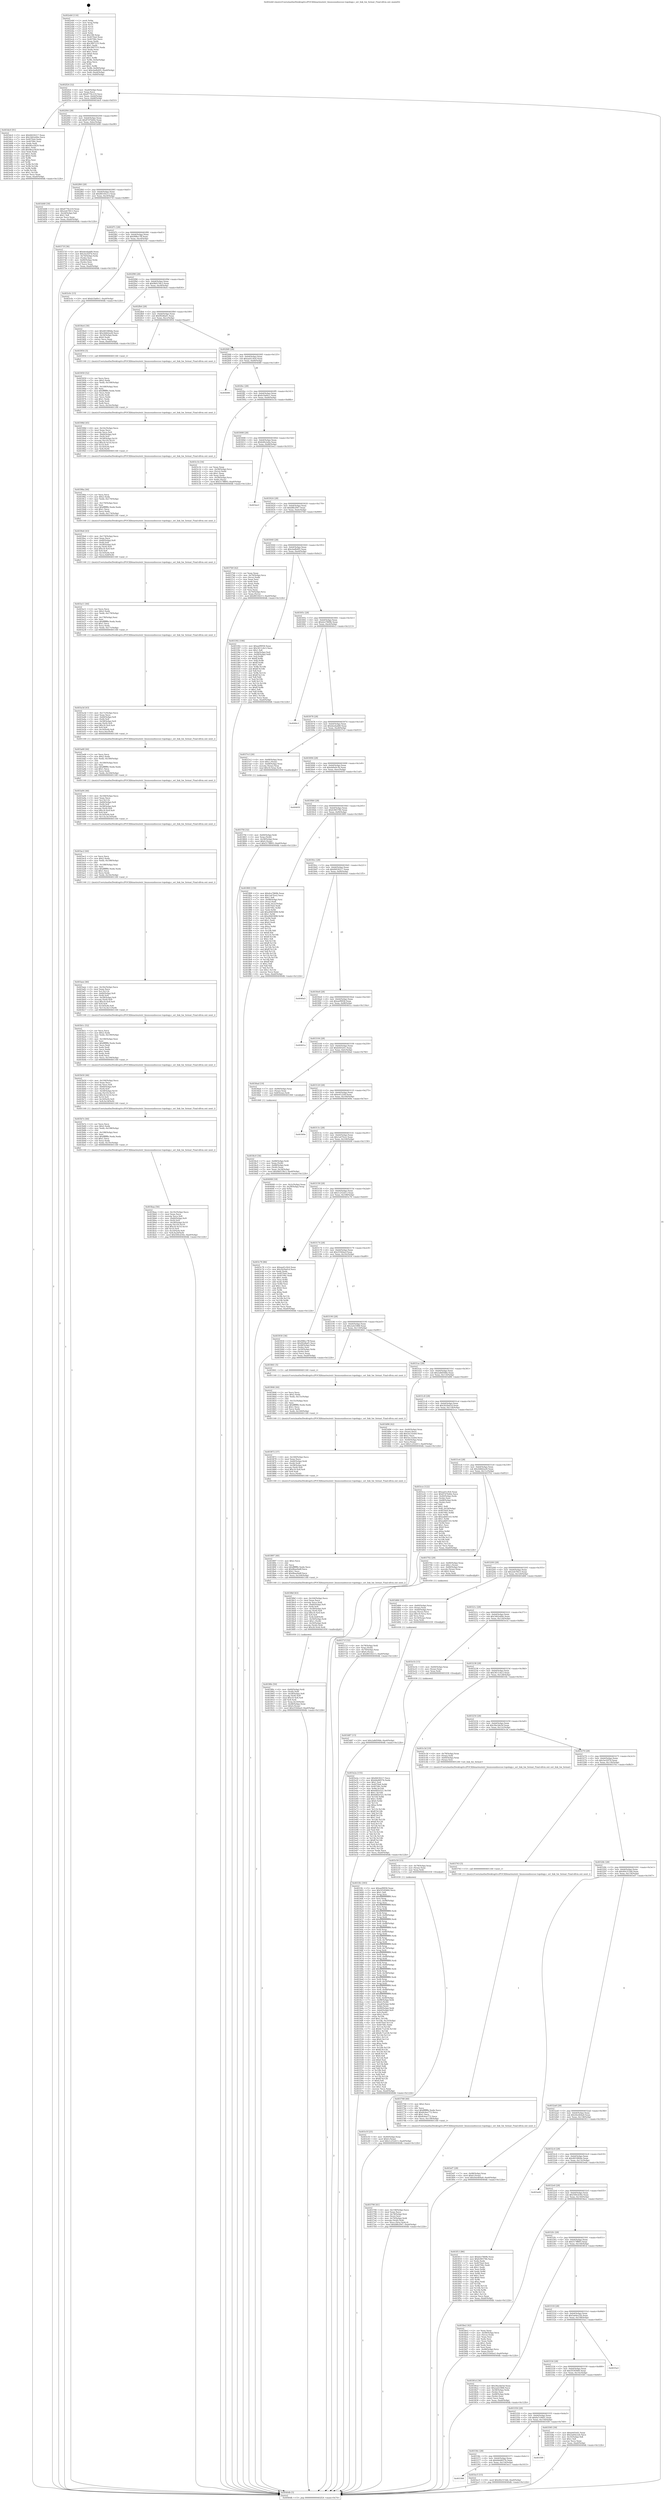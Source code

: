 digraph "0x402eb0" {
  label = "0x402eb0 (/mnt/c/Users/mathe/Desktop/tcc/POCII/binaries/extr_linuxsoundsocsoc-topology.c_set_link_hw_format_Final-ollvm.out::main(0))"
  labelloc = "t"
  node[shape=record]

  Entry [label="",width=0.3,height=0.3,shape=circle,fillcolor=black,style=filled]
  "0x402f24" [label="{
     0x402f24 [32]\l
     | [instrs]\l
     &nbsp;&nbsp;0x402f24 \<+6\>: mov -0xa0(%rbp),%eax\l
     &nbsp;&nbsp;0x402f2a \<+2\>: mov %eax,%ecx\l
     &nbsp;&nbsp;0x402f2c \<+6\>: sub $0x8779c219,%ecx\l
     &nbsp;&nbsp;0x402f32 \<+6\>: mov %eax,-0xb4(%rbp)\l
     &nbsp;&nbsp;0x402f38 \<+6\>: mov %ecx,-0xb8(%rbp)\l
     &nbsp;&nbsp;0x402f3e \<+6\>: je 0000000000403dc0 \<main+0xf10\>\l
  }"]
  "0x403dc0" [label="{
     0x403dc0 [91]\l
     | [instrs]\l
     &nbsp;&nbsp;0x403dc0 \<+5\>: mov $0xfd430217,%eax\l
     &nbsp;&nbsp;0x403dc5 \<+5\>: mov $0x3462e84e,%ecx\l
     &nbsp;&nbsp;0x403dca \<+7\>: mov 0x4070a4,%edx\l
     &nbsp;&nbsp;0x403dd1 \<+7\>: mov 0x40706c,%esi\l
     &nbsp;&nbsp;0x403dd8 \<+2\>: mov %edx,%edi\l
     &nbsp;&nbsp;0x403dda \<+6\>: sub $0x96ca3629,%edi\l
     &nbsp;&nbsp;0x403de0 \<+3\>: sub $0x1,%edi\l
     &nbsp;&nbsp;0x403de3 \<+6\>: add $0x96ca3629,%edi\l
     &nbsp;&nbsp;0x403de9 \<+3\>: imul %edi,%edx\l
     &nbsp;&nbsp;0x403dec \<+3\>: and $0x1,%edx\l
     &nbsp;&nbsp;0x403def \<+3\>: cmp $0x0,%edx\l
     &nbsp;&nbsp;0x403df2 \<+4\>: sete %r8b\l
     &nbsp;&nbsp;0x403df6 \<+3\>: cmp $0xa,%esi\l
     &nbsp;&nbsp;0x403df9 \<+4\>: setl %r9b\l
     &nbsp;&nbsp;0x403dfd \<+3\>: mov %r8b,%r10b\l
     &nbsp;&nbsp;0x403e00 \<+3\>: and %r9b,%r10b\l
     &nbsp;&nbsp;0x403e03 \<+3\>: xor %r9b,%r8b\l
     &nbsp;&nbsp;0x403e06 \<+3\>: or %r8b,%r10b\l
     &nbsp;&nbsp;0x403e09 \<+4\>: test $0x1,%r10b\l
     &nbsp;&nbsp;0x403e0d \<+3\>: cmovne %ecx,%eax\l
     &nbsp;&nbsp;0x403e10 \<+6\>: mov %eax,-0xa0(%rbp)\l
     &nbsp;&nbsp;0x403e16 \<+5\>: jmp 00000000004040db \<main+0x122b\>\l
  }"]
  "0x402f44" [label="{
     0x402f44 [28]\l
     | [instrs]\l
     &nbsp;&nbsp;0x402f44 \<+5\>: jmp 0000000000402f49 \<main+0x99\>\l
     &nbsp;&nbsp;0x402f49 \<+6\>: mov -0xb4(%rbp),%eax\l
     &nbsp;&nbsp;0x402f4f \<+5\>: sub $0x87d7b40e,%eax\l
     &nbsp;&nbsp;0x402f54 \<+6\>: mov %eax,-0xbc(%rbp)\l
     &nbsp;&nbsp;0x402f5a \<+6\>: je 0000000000403d48 \<main+0xe98\>\l
  }"]
  Exit [label="",width=0.3,height=0.3,shape=circle,fillcolor=black,style=filled,peripheries=2]
  "0x403d48" [label="{
     0x403d48 [30]\l
     | [instrs]\l
     &nbsp;&nbsp;0x403d48 \<+5\>: mov $0x8779c219,%eax\l
     &nbsp;&nbsp;0x403d4d \<+5\>: mov $0x2eb7f413,%ecx\l
     &nbsp;&nbsp;0x403d52 \<+3\>: mov -0x2d(%rbp),%dl\l
     &nbsp;&nbsp;0x403d55 \<+3\>: test $0x1,%dl\l
     &nbsp;&nbsp;0x403d58 \<+3\>: cmovne %ecx,%eax\l
     &nbsp;&nbsp;0x403d5b \<+6\>: mov %eax,-0xa0(%rbp)\l
     &nbsp;&nbsp;0x403d61 \<+5\>: jmp 00000000004040db \<main+0x122b\>\l
  }"]
  "0x402f60" [label="{
     0x402f60 [28]\l
     | [instrs]\l
     &nbsp;&nbsp;0x402f60 \<+5\>: jmp 0000000000402f65 \<main+0xb5\>\l
     &nbsp;&nbsp;0x402f65 \<+6\>: mov -0xb4(%rbp),%eax\l
     &nbsp;&nbsp;0x402f6b \<+5\>: sub $0x88104213,%eax\l
     &nbsp;&nbsp;0x402f70 \<+6\>: mov %eax,-0xc0(%rbp)\l
     &nbsp;&nbsp;0x402f76 \<+6\>: je 000000000040373f \<main+0x88f\>\l
  }"]
  "0x403388" [label="{
     0x403388\l
  }", style=dashed]
  "0x40373f" [label="{
     0x40373f [36]\l
     | [instrs]\l
     &nbsp;&nbsp;0x40373f \<+5\>: mov $0xdea4add0,%eax\l
     &nbsp;&nbsp;0x403744 \<+5\>: mov $0x3ecf2f7d,%ecx\l
     &nbsp;&nbsp;0x403749 \<+4\>: mov -0x70(%rbp),%rdx\l
     &nbsp;&nbsp;0x40374d \<+2\>: mov (%rdx),%esi\l
     &nbsp;&nbsp;0x40374f \<+4\>: mov -0x80(%rbp),%rdx\l
     &nbsp;&nbsp;0x403753 \<+2\>: cmp (%rdx),%esi\l
     &nbsp;&nbsp;0x403755 \<+3\>: cmovl %ecx,%eax\l
     &nbsp;&nbsp;0x403758 \<+6\>: mov %eax,-0xa0(%rbp)\l
     &nbsp;&nbsp;0x40375e \<+5\>: jmp 00000000004040db \<main+0x122b\>\l
  }"]
  "0x402f7c" [label="{
     0x402f7c [28]\l
     | [instrs]\l
     &nbsp;&nbsp;0x402f7c \<+5\>: jmp 0000000000402f81 \<main+0xd1\>\l
     &nbsp;&nbsp;0x402f81 \<+6\>: mov -0xb4(%rbp),%eax\l
     &nbsp;&nbsp;0x402f87 \<+5\>: sub $0x998cc7ff,%eax\l
     &nbsp;&nbsp;0x402f8c \<+6\>: mov %eax,-0xc4(%rbp)\l
     &nbsp;&nbsp;0x402f92 \<+6\>: je 0000000000403c0c \<main+0xd5c\>\l
  }"]
  "0x403ec5" [label="{
     0x403ec5 [15]\l
     | [instrs]\l
     &nbsp;&nbsp;0x403ec5 \<+10\>: movl $0x40e315dd,-0xa0(%rbp)\l
     &nbsp;&nbsp;0x403ecf \<+5\>: jmp 00000000004040db \<main+0x122b\>\l
  }"]
  "0x403c0c" [label="{
     0x403c0c [15]\l
     | [instrs]\l
     &nbsp;&nbsp;0x403c0c \<+10\>: movl $0xb1fa60c1,-0xa0(%rbp)\l
     &nbsp;&nbsp;0x403c16 \<+5\>: jmp 00000000004040db \<main+0x122b\>\l
  }"]
  "0x402f98" [label="{
     0x402f98 [28]\l
     | [instrs]\l
     &nbsp;&nbsp;0x402f98 \<+5\>: jmp 0000000000402f9d \<main+0xed\>\l
     &nbsp;&nbsp;0x402f9d \<+6\>: mov -0xb4(%rbp),%eax\l
     &nbsp;&nbsp;0x402fa3 \<+5\>: sub $0x9b0158c3,%eax\l
     &nbsp;&nbsp;0x402fa8 \<+6\>: mov %eax,-0xc8(%rbp)\l
     &nbsp;&nbsp;0x402fae \<+6\>: je 00000000004036e4 \<main+0x834\>\l
  }"]
  "0x40336c" [label="{
     0x40336c [28]\l
     | [instrs]\l
     &nbsp;&nbsp;0x40336c \<+5\>: jmp 0000000000403371 \<main+0x4c1\>\l
     &nbsp;&nbsp;0x403371 \<+6\>: mov -0xb4(%rbp),%eax\l
     &nbsp;&nbsp;0x403377 \<+5\>: sub $0x6de8057b,%eax\l
     &nbsp;&nbsp;0x40337c \<+6\>: mov %eax,-0x154(%rbp)\l
     &nbsp;&nbsp;0x403382 \<+6\>: je 0000000000403ec5 \<main+0x1015\>\l
  }"]
  "0x4036e4" [label="{
     0x4036e4 [30]\l
     | [instrs]\l
     &nbsp;&nbsp;0x4036e4 \<+5\>: mov $0x481080da,%eax\l
     &nbsp;&nbsp;0x4036e9 \<+5\>: mov $0x2b8d2a28,%ecx\l
     &nbsp;&nbsp;0x4036ee \<+3\>: mov -0x34(%rbp),%edx\l
     &nbsp;&nbsp;0x4036f1 \<+3\>: cmp $0x0,%edx\l
     &nbsp;&nbsp;0x4036f4 \<+3\>: cmove %ecx,%eax\l
     &nbsp;&nbsp;0x4036f7 \<+6\>: mov %eax,-0xa0(%rbp)\l
     &nbsp;&nbsp;0x4036fd \<+5\>: jmp 00000000004040db \<main+0x122b\>\l
  }"]
  "0x402fb4" [label="{
     0x402fb4 [28]\l
     | [instrs]\l
     &nbsp;&nbsp;0x402fb4 \<+5\>: jmp 0000000000402fb9 \<main+0x109\>\l
     &nbsp;&nbsp;0x402fb9 \<+6\>: mov -0xb4(%rbp),%eax\l
     &nbsp;&nbsp;0x402fbf \<+5\>: sub $0x9f2dbaf1,%eax\l
     &nbsp;&nbsp;0x402fc4 \<+6\>: mov %eax,-0xcc(%rbp)\l
     &nbsp;&nbsp;0x402fca \<+6\>: je 0000000000403954 \<main+0xaa4\>\l
  }"]
  "0x4035f9" [label="{
     0x4035f9\l
  }", style=dashed]
  "0x403954" [label="{
     0x403954 [5]\l
     | [instrs]\l
     &nbsp;&nbsp;0x403954 \<+5\>: call 0000000000401160 \<next_i\>\l
     | [calls]\l
     &nbsp;&nbsp;0x401160 \{1\} (/mnt/c/Users/mathe/Desktop/tcc/POCII/binaries/extr_linuxsoundsocsoc-topology.c_set_link_hw_format_Final-ollvm.out::next_i)\l
  }"]
  "0x402fd0" [label="{
     0x402fd0 [28]\l
     | [instrs]\l
     &nbsp;&nbsp;0x402fd0 \<+5\>: jmp 0000000000402fd5 \<main+0x125\>\l
     &nbsp;&nbsp;0x402fd5 \<+6\>: mov -0xb4(%rbp),%eax\l
     &nbsp;&nbsp;0x402fdb \<+5\>: sub $0xaa41c9c6,%eax\l
     &nbsp;&nbsp;0x402fe0 \<+6\>: mov %eax,-0xd0(%rbp)\l
     &nbsp;&nbsp;0x402fe6 \<+6\>: je 0000000000404080 \<main+0x11d0\>\l
  }"]
  "0x403e2a" [label="{
     0x403e2a [155]\l
     | [instrs]\l
     &nbsp;&nbsp;0x403e2a \<+5\>: mov $0xfd430217,%ecx\l
     &nbsp;&nbsp;0x403e2f \<+5\>: mov $0x6de8057b,%edx\l
     &nbsp;&nbsp;0x403e34 \<+3\>: mov $0x1,%sil\l
     &nbsp;&nbsp;0x403e37 \<+8\>: mov 0x4070a4,%r8d\l
     &nbsp;&nbsp;0x403e3f \<+8\>: mov 0x40706c,%r9d\l
     &nbsp;&nbsp;0x403e47 \<+3\>: mov %r8d,%r10d\l
     &nbsp;&nbsp;0x403e4a \<+7\>: add $0x6df2e521,%r10d\l
     &nbsp;&nbsp;0x403e51 \<+4\>: sub $0x1,%r10d\l
     &nbsp;&nbsp;0x403e55 \<+7\>: sub $0x6df2e521,%r10d\l
     &nbsp;&nbsp;0x403e5c \<+4\>: imul %r10d,%r8d\l
     &nbsp;&nbsp;0x403e60 \<+4\>: and $0x1,%r8d\l
     &nbsp;&nbsp;0x403e64 \<+4\>: cmp $0x0,%r8d\l
     &nbsp;&nbsp;0x403e68 \<+4\>: sete %r11b\l
     &nbsp;&nbsp;0x403e6c \<+4\>: cmp $0xa,%r9d\l
     &nbsp;&nbsp;0x403e70 \<+3\>: setl %bl\l
     &nbsp;&nbsp;0x403e73 \<+3\>: mov %r11b,%r14b\l
     &nbsp;&nbsp;0x403e76 \<+4\>: xor $0xff,%r14b\l
     &nbsp;&nbsp;0x403e7a \<+3\>: mov %bl,%r15b\l
     &nbsp;&nbsp;0x403e7d \<+4\>: xor $0xff,%r15b\l
     &nbsp;&nbsp;0x403e81 \<+4\>: xor $0x1,%sil\l
     &nbsp;&nbsp;0x403e85 \<+3\>: mov %r14b,%r12b\l
     &nbsp;&nbsp;0x403e88 \<+4\>: and $0xff,%r12b\l
     &nbsp;&nbsp;0x403e8c \<+3\>: and %sil,%r11b\l
     &nbsp;&nbsp;0x403e8f \<+3\>: mov %r15b,%r13b\l
     &nbsp;&nbsp;0x403e92 \<+4\>: and $0xff,%r13b\l
     &nbsp;&nbsp;0x403e96 \<+3\>: and %sil,%bl\l
     &nbsp;&nbsp;0x403e99 \<+3\>: or %r11b,%r12b\l
     &nbsp;&nbsp;0x403e9c \<+3\>: or %bl,%r13b\l
     &nbsp;&nbsp;0x403e9f \<+3\>: xor %r13b,%r12b\l
     &nbsp;&nbsp;0x403ea2 \<+3\>: or %r15b,%r14b\l
     &nbsp;&nbsp;0x403ea5 \<+4\>: xor $0xff,%r14b\l
     &nbsp;&nbsp;0x403ea9 \<+4\>: or $0x1,%sil\l
     &nbsp;&nbsp;0x403ead \<+3\>: and %sil,%r14b\l
     &nbsp;&nbsp;0x403eb0 \<+3\>: or %r14b,%r12b\l
     &nbsp;&nbsp;0x403eb3 \<+4\>: test $0x1,%r12b\l
     &nbsp;&nbsp;0x403eb7 \<+3\>: cmovne %edx,%ecx\l
     &nbsp;&nbsp;0x403eba \<+6\>: mov %ecx,-0xa0(%rbp)\l
     &nbsp;&nbsp;0x403ec0 \<+5\>: jmp 00000000004040db \<main+0x122b\>\l
  }"]
  "0x404080" [label="{
     0x404080\l
  }", style=dashed]
  "0x402fec" [label="{
     0x402fec [28]\l
     | [instrs]\l
     &nbsp;&nbsp;0x402fec \<+5\>: jmp 0000000000402ff1 \<main+0x141\>\l
     &nbsp;&nbsp;0x402ff1 \<+6\>: mov -0xb4(%rbp),%eax\l
     &nbsp;&nbsp;0x402ff7 \<+5\>: sub $0xb1fa60c1,%eax\l
     &nbsp;&nbsp;0x402ffc \<+6\>: mov %eax,-0xd4(%rbp)\l
     &nbsp;&nbsp;0x403002 \<+6\>: je 0000000000403c1b \<main+0xd6b\>\l
  }"]
  "0x403d87" [label="{
     0x403d87 [15]\l
     | [instrs]\l
     &nbsp;&nbsp;0x403d87 \<+10\>: movl $0x2a8d50bb,-0xa0(%rbp)\l
     &nbsp;&nbsp;0x403d91 \<+5\>: jmp 00000000004040db \<main+0x122b\>\l
  }"]
  "0x403c1b" [label="{
     0x403c1b [34]\l
     | [instrs]\l
     &nbsp;&nbsp;0x403c1b \<+2\>: xor %eax,%eax\l
     &nbsp;&nbsp;0x403c1d \<+4\>: mov -0x58(%rbp),%rcx\l
     &nbsp;&nbsp;0x403c21 \<+2\>: mov (%rcx),%edx\l
     &nbsp;&nbsp;0x403c23 \<+3\>: sub $0x1,%eax\l
     &nbsp;&nbsp;0x403c26 \<+2\>: sub %eax,%edx\l
     &nbsp;&nbsp;0x403c28 \<+4\>: mov -0x58(%rbp),%rcx\l
     &nbsp;&nbsp;0x403c2c \<+2\>: mov %edx,(%rcx)\l
     &nbsp;&nbsp;0x403c2e \<+10\>: movl $0x517ff893,-0xa0(%rbp)\l
     &nbsp;&nbsp;0x403c38 \<+5\>: jmp 00000000004040db \<main+0x122b\>\l
  }"]
  "0x403008" [label="{
     0x403008 [28]\l
     | [instrs]\l
     &nbsp;&nbsp;0x403008 \<+5\>: jmp 000000000040300d \<main+0x15d\>\l
     &nbsp;&nbsp;0x40300d \<+6\>: mov -0xb4(%rbp),%eax\l
     &nbsp;&nbsp;0x403013 \<+5\>: sub $0xb4fe2a0a,%eax\l
     &nbsp;&nbsp;0x403018 \<+6\>: mov %eax,-0xd8(%rbp)\l
     &nbsp;&nbsp;0x40301e \<+6\>: je 0000000000403ee3 \<main+0x1033\>\l
  }"]
  "0x403c5f" [label="{
     0x403c5f [25]\l
     | [instrs]\l
     &nbsp;&nbsp;0x403c5f \<+4\>: mov -0x40(%rbp),%rax\l
     &nbsp;&nbsp;0x403c63 \<+6\>: movl $0x0,(%rax)\l
     &nbsp;&nbsp;0x403c69 \<+10\>: movl $0x1c252d13,-0xa0(%rbp)\l
     &nbsp;&nbsp;0x403c73 \<+5\>: jmp 00000000004040db \<main+0x122b\>\l
  }"]
  "0x403ee3" [label="{
     0x403ee3\l
  }", style=dashed]
  "0x403024" [label="{
     0x403024 [28]\l
     | [instrs]\l
     &nbsp;&nbsp;0x403024 \<+5\>: jmp 0000000000403029 \<main+0x179\>\l
     &nbsp;&nbsp;0x403029 \<+6\>: mov -0xb4(%rbp),%eax\l
     &nbsp;&nbsp;0x40302f \<+5\>: sub $0xbffe2947,%eax\l
     &nbsp;&nbsp;0x403034 \<+6\>: mov %eax,-0xdc(%rbp)\l
     &nbsp;&nbsp;0x40303a \<+6\>: je 00000000004037b9 \<main+0x909\>\l
  }"]
  "0x403c50" [label="{
     0x403c50 [15]\l
     | [instrs]\l
     &nbsp;&nbsp;0x403c50 \<+4\>: mov -0x78(%rbp),%rax\l
     &nbsp;&nbsp;0x403c54 \<+3\>: mov (%rax),%rax\l
     &nbsp;&nbsp;0x403c57 \<+3\>: mov %rax,%rdi\l
     &nbsp;&nbsp;0x403c5a \<+5\>: call 0000000000401030 \<free@plt\>\l
     | [calls]\l
     &nbsp;&nbsp;0x401030 \{1\} (unknown)\l
  }"]
  "0x4037b9" [label="{
     0x4037b9 [42]\l
     | [instrs]\l
     &nbsp;&nbsp;0x4037b9 \<+2\>: xor %eax,%eax\l
     &nbsp;&nbsp;0x4037bb \<+4\>: mov -0x70(%rbp),%rcx\l
     &nbsp;&nbsp;0x4037bf \<+2\>: mov (%rcx),%edx\l
     &nbsp;&nbsp;0x4037c1 \<+2\>: mov %eax,%esi\l
     &nbsp;&nbsp;0x4037c3 \<+2\>: sub %edx,%esi\l
     &nbsp;&nbsp;0x4037c5 \<+2\>: mov %eax,%edx\l
     &nbsp;&nbsp;0x4037c7 \<+3\>: sub $0x1,%edx\l
     &nbsp;&nbsp;0x4037ca \<+2\>: add %edx,%esi\l
     &nbsp;&nbsp;0x4037cc \<+2\>: sub %esi,%eax\l
     &nbsp;&nbsp;0x4037ce \<+4\>: mov -0x70(%rbp),%rcx\l
     &nbsp;&nbsp;0x4037d2 \<+2\>: mov %eax,(%rcx)\l
     &nbsp;&nbsp;0x4037d4 \<+10\>: movl $0x88104213,-0xa0(%rbp)\l
     &nbsp;&nbsp;0x4037de \<+5\>: jmp 00000000004040db \<main+0x122b\>\l
  }"]
  "0x403040" [label="{
     0x403040 [28]\l
     | [instrs]\l
     &nbsp;&nbsp;0x403040 \<+5\>: jmp 0000000000403045 \<main+0x195\>\l
     &nbsp;&nbsp;0x403045 \<+6\>: mov -0xb4(%rbp),%eax\l
     &nbsp;&nbsp;0x40304b \<+5\>: sub $0xcbafb495,%eax\l
     &nbsp;&nbsp;0x403050 \<+6\>: mov %eax,-0xe0(%rbp)\l
     &nbsp;&nbsp;0x403056 \<+6\>: je 0000000000403392 \<main+0x4e2\>\l
  }"]
  "0x403baa" [label="{
     0x403baa [56]\l
     | [instrs]\l
     &nbsp;&nbsp;0x403baa \<+6\>: mov -0x19c(%rbp),%ecx\l
     &nbsp;&nbsp;0x403bb0 \<+3\>: imul %eax,%ecx\l
     &nbsp;&nbsp;0x403bb3 \<+3\>: movslq %ecx,%r8\l
     &nbsp;&nbsp;0x403bb6 \<+4\>: mov -0x60(%rbp),%r9\l
     &nbsp;&nbsp;0x403bba \<+3\>: mov (%r9),%r9\l
     &nbsp;&nbsp;0x403bbd \<+4\>: mov -0x58(%rbp),%r10\l
     &nbsp;&nbsp;0x403bc1 \<+3\>: movslq (%r10),%r10\l
     &nbsp;&nbsp;0x403bc4 \<+4\>: imul $0x18,%r10,%r10\l
     &nbsp;&nbsp;0x403bc8 \<+3\>: add %r10,%r9\l
     &nbsp;&nbsp;0x403bcb \<+4\>: mov 0x10(%r9),%r9\l
     &nbsp;&nbsp;0x403bcf \<+4\>: mov %r8,0x20(%r9)\l
     &nbsp;&nbsp;0x403bd3 \<+10\>: movl $0x500cd30e,-0xa0(%rbp)\l
     &nbsp;&nbsp;0x403bdd \<+5\>: jmp 00000000004040db \<main+0x122b\>\l
  }"]
  "0x403392" [label="{
     0x403392 [106]\l
     | [instrs]\l
     &nbsp;&nbsp;0x403392 \<+5\>: mov $0xaef9958,%eax\l
     &nbsp;&nbsp;0x403397 \<+5\>: mov $0x3611c6c3,%ecx\l
     &nbsp;&nbsp;0x40339c \<+2\>: mov $0x1,%dl\l
     &nbsp;&nbsp;0x40339e \<+7\>: mov -0x9a(%rbp),%sil\l
     &nbsp;&nbsp;0x4033a5 \<+7\>: mov -0x99(%rbp),%dil\l
     &nbsp;&nbsp;0x4033ac \<+3\>: mov %sil,%r8b\l
     &nbsp;&nbsp;0x4033af \<+4\>: xor $0xff,%r8b\l
     &nbsp;&nbsp;0x4033b3 \<+3\>: mov %dil,%r9b\l
     &nbsp;&nbsp;0x4033b6 \<+4\>: xor $0xff,%r9b\l
     &nbsp;&nbsp;0x4033ba \<+3\>: xor $0x1,%dl\l
     &nbsp;&nbsp;0x4033bd \<+3\>: mov %r8b,%r10b\l
     &nbsp;&nbsp;0x4033c0 \<+4\>: and $0xff,%r10b\l
     &nbsp;&nbsp;0x4033c4 \<+3\>: and %dl,%sil\l
     &nbsp;&nbsp;0x4033c7 \<+3\>: mov %r9b,%r11b\l
     &nbsp;&nbsp;0x4033ca \<+4\>: and $0xff,%r11b\l
     &nbsp;&nbsp;0x4033ce \<+3\>: and %dl,%dil\l
     &nbsp;&nbsp;0x4033d1 \<+3\>: or %sil,%r10b\l
     &nbsp;&nbsp;0x4033d4 \<+3\>: or %dil,%r11b\l
     &nbsp;&nbsp;0x4033d7 \<+3\>: xor %r11b,%r10b\l
     &nbsp;&nbsp;0x4033da \<+3\>: or %r9b,%r8b\l
     &nbsp;&nbsp;0x4033dd \<+4\>: xor $0xff,%r8b\l
     &nbsp;&nbsp;0x4033e1 \<+3\>: or $0x1,%dl\l
     &nbsp;&nbsp;0x4033e4 \<+3\>: and %dl,%r8b\l
     &nbsp;&nbsp;0x4033e7 \<+3\>: or %r8b,%r10b\l
     &nbsp;&nbsp;0x4033ea \<+4\>: test $0x1,%r10b\l
     &nbsp;&nbsp;0x4033ee \<+3\>: cmovne %ecx,%eax\l
     &nbsp;&nbsp;0x4033f1 \<+6\>: mov %eax,-0xa0(%rbp)\l
     &nbsp;&nbsp;0x4033f7 \<+5\>: jmp 00000000004040db \<main+0x122b\>\l
  }"]
  "0x40305c" [label="{
     0x40305c [28]\l
     | [instrs]\l
     &nbsp;&nbsp;0x40305c \<+5\>: jmp 0000000000403061 \<main+0x1b1\>\l
     &nbsp;&nbsp;0x403061 \<+6\>: mov -0xb4(%rbp),%eax\l
     &nbsp;&nbsp;0x403067 \<+5\>: sub $0xdce7869b,%eax\l
     &nbsp;&nbsp;0x40306c \<+6\>: mov %eax,-0xe4(%rbp)\l
     &nbsp;&nbsp;0x403072 \<+6\>: je 00000000004040c3 \<main+0x1213\>\l
  }"]
  "0x4040db" [label="{
     0x4040db [5]\l
     | [instrs]\l
     &nbsp;&nbsp;0x4040db \<+5\>: jmp 0000000000402f24 \<main+0x74\>\l
  }"]
  "0x402eb0" [label="{
     0x402eb0 [116]\l
     | [instrs]\l
     &nbsp;&nbsp;0x402eb0 \<+1\>: push %rbp\l
     &nbsp;&nbsp;0x402eb1 \<+3\>: mov %rsp,%rbp\l
     &nbsp;&nbsp;0x402eb4 \<+2\>: push %r15\l
     &nbsp;&nbsp;0x402eb6 \<+2\>: push %r14\l
     &nbsp;&nbsp;0x402eb8 \<+2\>: push %r13\l
     &nbsp;&nbsp;0x402eba \<+2\>: push %r12\l
     &nbsp;&nbsp;0x402ebc \<+1\>: push %rbx\l
     &nbsp;&nbsp;0x402ebd \<+7\>: sub $0x198,%rsp\l
     &nbsp;&nbsp;0x402ec4 \<+7\>: mov 0x4070a4,%eax\l
     &nbsp;&nbsp;0x402ecb \<+7\>: mov 0x40706c,%ecx\l
     &nbsp;&nbsp;0x402ed2 \<+2\>: mov %eax,%edx\l
     &nbsp;&nbsp;0x402ed4 \<+6\>: sub $0x3897233,%edx\l
     &nbsp;&nbsp;0x402eda \<+3\>: sub $0x1,%edx\l
     &nbsp;&nbsp;0x402edd \<+6\>: add $0x3897233,%edx\l
     &nbsp;&nbsp;0x402ee3 \<+3\>: imul %edx,%eax\l
     &nbsp;&nbsp;0x402ee6 \<+3\>: and $0x1,%eax\l
     &nbsp;&nbsp;0x402ee9 \<+3\>: cmp $0x0,%eax\l
     &nbsp;&nbsp;0x402eec \<+4\>: sete %r8b\l
     &nbsp;&nbsp;0x402ef0 \<+4\>: and $0x1,%r8b\l
     &nbsp;&nbsp;0x402ef4 \<+7\>: mov %r8b,-0x9a(%rbp)\l
     &nbsp;&nbsp;0x402efb \<+3\>: cmp $0xa,%ecx\l
     &nbsp;&nbsp;0x402efe \<+4\>: setl %r8b\l
     &nbsp;&nbsp;0x402f02 \<+4\>: and $0x1,%r8b\l
     &nbsp;&nbsp;0x402f06 \<+7\>: mov %r8b,-0x99(%rbp)\l
     &nbsp;&nbsp;0x402f0d \<+10\>: movl $0xcbafb495,-0xa0(%rbp)\l
     &nbsp;&nbsp;0x402f17 \<+6\>: mov %edi,-0xa4(%rbp)\l
     &nbsp;&nbsp;0x402f1d \<+7\>: mov %rsi,-0xb0(%rbp)\l
  }"]
  "0x403b7e" [label="{
     0x403b7e [44]\l
     | [instrs]\l
     &nbsp;&nbsp;0x403b7e \<+2\>: xor %ecx,%ecx\l
     &nbsp;&nbsp;0x403b80 \<+5\>: mov $0x2,%edx\l
     &nbsp;&nbsp;0x403b85 \<+6\>: mov %edx,-0x198(%rbp)\l
     &nbsp;&nbsp;0x403b8b \<+1\>: cltd\l
     &nbsp;&nbsp;0x403b8c \<+6\>: mov -0x198(%rbp),%esi\l
     &nbsp;&nbsp;0x403b92 \<+2\>: idiv %esi\l
     &nbsp;&nbsp;0x403b94 \<+6\>: imul $0xfffffffe,%edx,%edx\l
     &nbsp;&nbsp;0x403b9a \<+3\>: sub $0x1,%ecx\l
     &nbsp;&nbsp;0x403b9d \<+2\>: sub %ecx,%edx\l
     &nbsp;&nbsp;0x403b9f \<+6\>: mov %edx,-0x19c(%rbp)\l
     &nbsp;&nbsp;0x403ba5 \<+5\>: call 0000000000401160 \<next_i\>\l
     | [calls]\l
     &nbsp;&nbsp;0x401160 \{1\} (/mnt/c/Users/mathe/Desktop/tcc/POCII/binaries/extr_linuxsoundsocsoc-topology.c_set_link_hw_format_Final-ollvm.out::next_i)\l
  }"]
  "0x4040c3" [label="{
     0x4040c3\l
  }", style=dashed]
  "0x403078" [label="{
     0x403078 [28]\l
     | [instrs]\l
     &nbsp;&nbsp;0x403078 \<+5\>: jmp 000000000040307d \<main+0x1cd\>\l
     &nbsp;&nbsp;0x40307d \<+6\>: mov -0xb4(%rbp),%eax\l
     &nbsp;&nbsp;0x403083 \<+5\>: sub $0xdea4add0,%eax\l
     &nbsp;&nbsp;0x403088 \<+6\>: mov %eax,-0xe8(%rbp)\l
     &nbsp;&nbsp;0x40308e \<+6\>: je 00000000004037e3 \<main+0x933\>\l
  }"]
  "0x403b50" [label="{
     0x403b50 [46]\l
     | [instrs]\l
     &nbsp;&nbsp;0x403b50 \<+6\>: mov -0x194(%rbp),%ecx\l
     &nbsp;&nbsp;0x403b56 \<+3\>: imul %eax,%ecx\l
     &nbsp;&nbsp;0x403b59 \<+3\>: movslq %ecx,%r8\l
     &nbsp;&nbsp;0x403b5c \<+4\>: mov -0x60(%rbp),%r9\l
     &nbsp;&nbsp;0x403b60 \<+3\>: mov (%r9),%r9\l
     &nbsp;&nbsp;0x403b63 \<+4\>: mov -0x58(%rbp),%r10\l
     &nbsp;&nbsp;0x403b67 \<+3\>: movslq (%r10),%r10\l
     &nbsp;&nbsp;0x403b6a \<+4\>: imul $0x18,%r10,%r10\l
     &nbsp;&nbsp;0x403b6e \<+3\>: add %r10,%r9\l
     &nbsp;&nbsp;0x403b71 \<+4\>: mov 0x10(%r9),%r9\l
     &nbsp;&nbsp;0x403b75 \<+4\>: mov %r8,0x18(%r9)\l
     &nbsp;&nbsp;0x403b79 \<+5\>: call 0000000000401160 \<next_i\>\l
     | [calls]\l
     &nbsp;&nbsp;0x401160 \{1\} (/mnt/c/Users/mathe/Desktop/tcc/POCII/binaries/extr_linuxsoundsocsoc-topology.c_set_link_hw_format_Final-ollvm.out::next_i)\l
  }"]
  "0x4037e3" [label="{
     0x4037e3 [26]\l
     | [instrs]\l
     &nbsp;&nbsp;0x4037e3 \<+4\>: mov -0x68(%rbp),%rax\l
     &nbsp;&nbsp;0x4037e7 \<+6\>: movl $0x1,(%rax)\l
     &nbsp;&nbsp;0x4037ed \<+4\>: mov -0x68(%rbp),%rax\l
     &nbsp;&nbsp;0x4037f1 \<+3\>: movslq (%rax),%rax\l
     &nbsp;&nbsp;0x4037f4 \<+4\>: imul $0x18,%rax,%rdi\l
     &nbsp;&nbsp;0x4037f8 \<+5\>: call 0000000000401050 \<malloc@plt\>\l
     | [calls]\l
     &nbsp;&nbsp;0x401050 \{1\} (unknown)\l
  }"]
  "0x403094" [label="{
     0x403094 [28]\l
     | [instrs]\l
     &nbsp;&nbsp;0x403094 \<+5\>: jmp 0000000000403099 \<main+0x1e9\>\l
     &nbsp;&nbsp;0x403099 \<+6\>: mov -0xb4(%rbp),%eax\l
     &nbsp;&nbsp;0x40309f \<+5\>: sub $0xeb0e0c3b,%eax\l
     &nbsp;&nbsp;0x4030a4 \<+6\>: mov %eax,-0xec(%rbp)\l
     &nbsp;&nbsp;0x4030aa \<+6\>: je 000000000040405f \<main+0x11af\>\l
  }"]
  "0x403b1c" [label="{
     0x403b1c [52]\l
     | [instrs]\l
     &nbsp;&nbsp;0x403b1c \<+2\>: xor %ecx,%ecx\l
     &nbsp;&nbsp;0x403b1e \<+5\>: mov $0x2,%edx\l
     &nbsp;&nbsp;0x403b23 \<+6\>: mov %edx,-0x190(%rbp)\l
     &nbsp;&nbsp;0x403b29 \<+1\>: cltd\l
     &nbsp;&nbsp;0x403b2a \<+6\>: mov -0x190(%rbp),%esi\l
     &nbsp;&nbsp;0x403b30 \<+2\>: idiv %esi\l
     &nbsp;&nbsp;0x403b32 \<+6\>: imul $0xfffffffe,%edx,%edx\l
     &nbsp;&nbsp;0x403b38 \<+2\>: mov %ecx,%edi\l
     &nbsp;&nbsp;0x403b3a \<+2\>: sub %edx,%edi\l
     &nbsp;&nbsp;0x403b3c \<+2\>: mov %ecx,%edx\l
     &nbsp;&nbsp;0x403b3e \<+3\>: sub $0x1,%edx\l
     &nbsp;&nbsp;0x403b41 \<+2\>: add %edx,%edi\l
     &nbsp;&nbsp;0x403b43 \<+2\>: sub %edi,%ecx\l
     &nbsp;&nbsp;0x403b45 \<+6\>: mov %ecx,-0x194(%rbp)\l
     &nbsp;&nbsp;0x403b4b \<+5\>: call 0000000000401160 \<next_i\>\l
     | [calls]\l
     &nbsp;&nbsp;0x401160 \{1\} (/mnt/c/Users/mathe/Desktop/tcc/POCII/binaries/extr_linuxsoundsocsoc-topology.c_set_link_hw_format_Final-ollvm.out::next_i)\l
  }"]
  "0x40405f" [label="{
     0x40405f\l
  }", style=dashed]
  "0x4030b0" [label="{
     0x4030b0 [28]\l
     | [instrs]\l
     &nbsp;&nbsp;0x4030b0 \<+5\>: jmp 00000000004030b5 \<main+0x205\>\l
     &nbsp;&nbsp;0x4030b5 \<+6\>: mov -0xb4(%rbp),%eax\l
     &nbsp;&nbsp;0x4030bb \<+5\>: sub $0xfc965784,%eax\l
     &nbsp;&nbsp;0x4030c0 \<+6\>: mov %eax,-0xf0(%rbp)\l
     &nbsp;&nbsp;0x4030c6 \<+6\>: je 0000000000403f69 \<main+0x10b9\>\l
  }"]
  "0x403aee" [label="{
     0x403aee [46]\l
     | [instrs]\l
     &nbsp;&nbsp;0x403aee \<+6\>: mov -0x18c(%rbp),%ecx\l
     &nbsp;&nbsp;0x403af4 \<+3\>: imul %eax,%ecx\l
     &nbsp;&nbsp;0x403af7 \<+3\>: mov %cl,%r11b\l
     &nbsp;&nbsp;0x403afa \<+4\>: mov -0x60(%rbp),%r8\l
     &nbsp;&nbsp;0x403afe \<+3\>: mov (%r8),%r8\l
     &nbsp;&nbsp;0x403b01 \<+4\>: mov -0x58(%rbp),%r9\l
     &nbsp;&nbsp;0x403b05 \<+3\>: movslq (%r9),%r9\l
     &nbsp;&nbsp;0x403b08 \<+4\>: imul $0x18,%r9,%r9\l
     &nbsp;&nbsp;0x403b0c \<+3\>: add %r9,%r8\l
     &nbsp;&nbsp;0x403b0f \<+4\>: mov 0x10(%r8),%r8\l
     &nbsp;&nbsp;0x403b13 \<+4\>: mov %r11b,0x11(%r8)\l
     &nbsp;&nbsp;0x403b17 \<+5\>: call 0000000000401160 \<next_i\>\l
     | [calls]\l
     &nbsp;&nbsp;0x401160 \{1\} (/mnt/c/Users/mathe/Desktop/tcc/POCII/binaries/extr_linuxsoundsocsoc-topology.c_set_link_hw_format_Final-ollvm.out::next_i)\l
  }"]
  "0x403f69" [label="{
     0x403f69 [159]\l
     | [instrs]\l
     &nbsp;&nbsp;0x403f69 \<+5\>: mov $0xdce7869b,%eax\l
     &nbsp;&nbsp;0x403f6e \<+5\>: mov $0x1a47fce2,%ecx\l
     &nbsp;&nbsp;0x403f73 \<+2\>: mov $0x1,%dl\l
     &nbsp;&nbsp;0x403f75 \<+7\>: mov -0x98(%rbp),%rsi\l
     &nbsp;&nbsp;0x403f7c \<+2\>: mov (%rsi),%edi\l
     &nbsp;&nbsp;0x403f7e \<+3\>: mov %edi,-0x2c(%rbp)\l
     &nbsp;&nbsp;0x403f81 \<+7\>: mov 0x4070a4,%edi\l
     &nbsp;&nbsp;0x403f88 \<+8\>: mov 0x40706c,%r8d\l
     &nbsp;&nbsp;0x403f90 \<+3\>: mov %edi,%r9d\l
     &nbsp;&nbsp;0x403f93 \<+7\>: add $0xe8465898,%r9d\l
     &nbsp;&nbsp;0x403f9a \<+4\>: sub $0x1,%r9d\l
     &nbsp;&nbsp;0x403f9e \<+7\>: sub $0xe8465898,%r9d\l
     &nbsp;&nbsp;0x403fa5 \<+4\>: imul %r9d,%edi\l
     &nbsp;&nbsp;0x403fa9 \<+3\>: and $0x1,%edi\l
     &nbsp;&nbsp;0x403fac \<+3\>: cmp $0x0,%edi\l
     &nbsp;&nbsp;0x403faf \<+4\>: sete %r10b\l
     &nbsp;&nbsp;0x403fb3 \<+4\>: cmp $0xa,%r8d\l
     &nbsp;&nbsp;0x403fb7 \<+4\>: setl %r11b\l
     &nbsp;&nbsp;0x403fbb \<+3\>: mov %r10b,%bl\l
     &nbsp;&nbsp;0x403fbe \<+3\>: xor $0xff,%bl\l
     &nbsp;&nbsp;0x403fc1 \<+3\>: mov %r11b,%r14b\l
     &nbsp;&nbsp;0x403fc4 \<+4\>: xor $0xff,%r14b\l
     &nbsp;&nbsp;0x403fc8 \<+3\>: xor $0x1,%dl\l
     &nbsp;&nbsp;0x403fcb \<+3\>: mov %bl,%r15b\l
     &nbsp;&nbsp;0x403fce \<+4\>: and $0xff,%r15b\l
     &nbsp;&nbsp;0x403fd2 \<+3\>: and %dl,%r10b\l
     &nbsp;&nbsp;0x403fd5 \<+3\>: mov %r14b,%r12b\l
     &nbsp;&nbsp;0x403fd8 \<+4\>: and $0xff,%r12b\l
     &nbsp;&nbsp;0x403fdc \<+3\>: and %dl,%r11b\l
     &nbsp;&nbsp;0x403fdf \<+3\>: or %r10b,%r15b\l
     &nbsp;&nbsp;0x403fe2 \<+3\>: or %r11b,%r12b\l
     &nbsp;&nbsp;0x403fe5 \<+3\>: xor %r12b,%r15b\l
     &nbsp;&nbsp;0x403fe8 \<+3\>: or %r14b,%bl\l
     &nbsp;&nbsp;0x403feb \<+3\>: xor $0xff,%bl\l
     &nbsp;&nbsp;0x403fee \<+3\>: or $0x1,%dl\l
     &nbsp;&nbsp;0x403ff1 \<+2\>: and %dl,%bl\l
     &nbsp;&nbsp;0x403ff3 \<+3\>: or %bl,%r15b\l
     &nbsp;&nbsp;0x403ff6 \<+4\>: test $0x1,%r15b\l
     &nbsp;&nbsp;0x403ffa \<+3\>: cmovne %ecx,%eax\l
     &nbsp;&nbsp;0x403ffd \<+6\>: mov %eax,-0xa0(%rbp)\l
     &nbsp;&nbsp;0x404003 \<+5\>: jmp 00000000004040db \<main+0x122b\>\l
  }"]
  "0x4030cc" [label="{
     0x4030cc [28]\l
     | [instrs]\l
     &nbsp;&nbsp;0x4030cc \<+5\>: jmp 00000000004030d1 \<main+0x221\>\l
     &nbsp;&nbsp;0x4030d1 \<+6\>: mov -0xb4(%rbp),%eax\l
     &nbsp;&nbsp;0x4030d7 \<+5\>: sub $0xfd430217,%eax\l
     &nbsp;&nbsp;0x4030dc \<+6\>: mov %eax,-0xf4(%rbp)\l
     &nbsp;&nbsp;0x4030e2 \<+6\>: je 00000000004040a5 \<main+0x11f5\>\l
  }"]
  "0x403ac2" [label="{
     0x403ac2 [44]\l
     | [instrs]\l
     &nbsp;&nbsp;0x403ac2 \<+2\>: xor %ecx,%ecx\l
     &nbsp;&nbsp;0x403ac4 \<+5\>: mov $0x2,%edx\l
     &nbsp;&nbsp;0x403ac9 \<+6\>: mov %edx,-0x188(%rbp)\l
     &nbsp;&nbsp;0x403acf \<+1\>: cltd\l
     &nbsp;&nbsp;0x403ad0 \<+6\>: mov -0x188(%rbp),%esi\l
     &nbsp;&nbsp;0x403ad6 \<+2\>: idiv %esi\l
     &nbsp;&nbsp;0x403ad8 \<+6\>: imul $0xfffffffe,%edx,%edx\l
     &nbsp;&nbsp;0x403ade \<+3\>: sub $0x1,%ecx\l
     &nbsp;&nbsp;0x403ae1 \<+2\>: sub %ecx,%edx\l
     &nbsp;&nbsp;0x403ae3 \<+6\>: mov %edx,-0x18c(%rbp)\l
     &nbsp;&nbsp;0x403ae9 \<+5\>: call 0000000000401160 \<next_i\>\l
     | [calls]\l
     &nbsp;&nbsp;0x401160 \{1\} (/mnt/c/Users/mathe/Desktop/tcc/POCII/binaries/extr_linuxsoundsocsoc-topology.c_set_link_hw_format_Final-ollvm.out::next_i)\l
  }"]
  "0x4040a5" [label="{
     0x4040a5\l
  }", style=dashed]
  "0x4030e8" [label="{
     0x4030e8 [28]\l
     | [instrs]\l
     &nbsp;&nbsp;0x4030e8 \<+5\>: jmp 00000000004030ed \<main+0x23d\>\l
     &nbsp;&nbsp;0x4030ed \<+6\>: mov -0xb4(%rbp),%eax\l
     &nbsp;&nbsp;0x4030f3 \<+5\>: sub $0xaef9958,%eax\l
     &nbsp;&nbsp;0x4030f8 \<+6\>: mov %eax,-0xf8(%rbp)\l
     &nbsp;&nbsp;0x4030fe \<+6\>: je 000000000040401a \<main+0x116a\>\l
  }"]
  "0x403a94" [label="{
     0x403a94 [46]\l
     | [instrs]\l
     &nbsp;&nbsp;0x403a94 \<+6\>: mov -0x184(%rbp),%ecx\l
     &nbsp;&nbsp;0x403a9a \<+3\>: imul %eax,%ecx\l
     &nbsp;&nbsp;0x403a9d \<+3\>: mov %cl,%r11b\l
     &nbsp;&nbsp;0x403aa0 \<+4\>: mov -0x60(%rbp),%r8\l
     &nbsp;&nbsp;0x403aa4 \<+3\>: mov (%r8),%r8\l
     &nbsp;&nbsp;0x403aa7 \<+4\>: mov -0x58(%rbp),%r9\l
     &nbsp;&nbsp;0x403aab \<+3\>: movslq (%r9),%r9\l
     &nbsp;&nbsp;0x403aae \<+4\>: imul $0x18,%r9,%r9\l
     &nbsp;&nbsp;0x403ab2 \<+3\>: add %r9,%r8\l
     &nbsp;&nbsp;0x403ab5 \<+4\>: mov 0x10(%r8),%r8\l
     &nbsp;&nbsp;0x403ab9 \<+4\>: mov %r11b,0x10(%r8)\l
     &nbsp;&nbsp;0x403abd \<+5\>: call 0000000000401160 \<next_i\>\l
     | [calls]\l
     &nbsp;&nbsp;0x401160 \{1\} (/mnt/c/Users/mathe/Desktop/tcc/POCII/binaries/extr_linuxsoundsocsoc-topology.c_set_link_hw_format_Final-ollvm.out::next_i)\l
  }"]
  "0x40401a" [label="{
     0x40401a\l
  }", style=dashed]
  "0x403104" [label="{
     0x403104 [28]\l
     | [instrs]\l
     &nbsp;&nbsp;0x403104 \<+5\>: jmp 0000000000403109 \<main+0x259\>\l
     &nbsp;&nbsp;0x403109 \<+6\>: mov -0xb4(%rbp),%eax\l
     &nbsp;&nbsp;0x40310f \<+5\>: sub $0xb445e01,%eax\l
     &nbsp;&nbsp;0x403114 \<+6\>: mov %eax,-0xfc(%rbp)\l
     &nbsp;&nbsp;0x40311a \<+6\>: je 00000000004036ad \<main+0x7fd\>\l
  }"]
  "0x403a68" [label="{
     0x403a68 [44]\l
     | [instrs]\l
     &nbsp;&nbsp;0x403a68 \<+2\>: xor %ecx,%ecx\l
     &nbsp;&nbsp;0x403a6a \<+5\>: mov $0x2,%edx\l
     &nbsp;&nbsp;0x403a6f \<+6\>: mov %edx,-0x180(%rbp)\l
     &nbsp;&nbsp;0x403a75 \<+1\>: cltd\l
     &nbsp;&nbsp;0x403a76 \<+6\>: mov -0x180(%rbp),%esi\l
     &nbsp;&nbsp;0x403a7c \<+2\>: idiv %esi\l
     &nbsp;&nbsp;0x403a7e \<+6\>: imul $0xfffffffe,%edx,%edx\l
     &nbsp;&nbsp;0x403a84 \<+3\>: sub $0x1,%ecx\l
     &nbsp;&nbsp;0x403a87 \<+2\>: sub %ecx,%edx\l
     &nbsp;&nbsp;0x403a89 \<+6\>: mov %edx,-0x184(%rbp)\l
     &nbsp;&nbsp;0x403a8f \<+5\>: call 0000000000401160 \<next_i\>\l
     | [calls]\l
     &nbsp;&nbsp;0x401160 \{1\} (/mnt/c/Users/mathe/Desktop/tcc/POCII/binaries/extr_linuxsoundsocsoc-topology.c_set_link_hw_format_Final-ollvm.out::next_i)\l
  }"]
  "0x4036ad" [label="{
     0x4036ad [19]\l
     | [instrs]\l
     &nbsp;&nbsp;0x4036ad \<+7\>: mov -0x90(%rbp),%rax\l
     &nbsp;&nbsp;0x4036b4 \<+3\>: mov (%rax),%rax\l
     &nbsp;&nbsp;0x4036b7 \<+4\>: mov 0x8(%rax),%rdi\l
     &nbsp;&nbsp;0x4036bb \<+5\>: call 0000000000401060 \<atoi@plt\>\l
     | [calls]\l
     &nbsp;&nbsp;0x401060 \{1\} (unknown)\l
  }"]
  "0x403120" [label="{
     0x403120 [28]\l
     | [instrs]\l
     &nbsp;&nbsp;0x403120 \<+5\>: jmp 0000000000403125 \<main+0x275\>\l
     &nbsp;&nbsp;0x403125 \<+6\>: mov -0xb4(%rbp),%eax\l
     &nbsp;&nbsp;0x40312b \<+5\>: sub $0xe41220f,%eax\l
     &nbsp;&nbsp;0x403130 \<+6\>: mov %eax,-0x100(%rbp)\l
     &nbsp;&nbsp;0x403136 \<+6\>: je 000000000040369e \<main+0x7ee\>\l
  }"]
  "0x403a3d" [label="{
     0x403a3d [43]\l
     | [instrs]\l
     &nbsp;&nbsp;0x403a3d \<+6\>: mov -0x17c(%rbp),%ecx\l
     &nbsp;&nbsp;0x403a43 \<+3\>: imul %eax,%ecx\l
     &nbsp;&nbsp;0x403a46 \<+4\>: mov -0x60(%rbp),%r8\l
     &nbsp;&nbsp;0x403a4a \<+3\>: mov (%r8),%r8\l
     &nbsp;&nbsp;0x403a4d \<+4\>: mov -0x58(%rbp),%r9\l
     &nbsp;&nbsp;0x403a51 \<+3\>: movslq (%r9),%r9\l
     &nbsp;&nbsp;0x403a54 \<+4\>: imul $0x18,%r9,%r9\l
     &nbsp;&nbsp;0x403a58 \<+3\>: add %r9,%r8\l
     &nbsp;&nbsp;0x403a5b \<+4\>: mov 0x10(%r8),%r8\l
     &nbsp;&nbsp;0x403a5f \<+4\>: mov %ecx,0xc(%r8)\l
     &nbsp;&nbsp;0x403a63 \<+5\>: call 0000000000401160 \<next_i\>\l
     | [calls]\l
     &nbsp;&nbsp;0x401160 \{1\} (/mnt/c/Users/mathe/Desktop/tcc/POCII/binaries/extr_linuxsoundsocsoc-topology.c_set_link_hw_format_Final-ollvm.out::next_i)\l
  }"]
  "0x40369e" [label="{
     0x40369e\l
  }", style=dashed]
  "0x40313c" [label="{
     0x40313c [28]\l
     | [instrs]\l
     &nbsp;&nbsp;0x40313c \<+5\>: jmp 0000000000403141 \<main+0x291\>\l
     &nbsp;&nbsp;0x403141 \<+6\>: mov -0xb4(%rbp),%eax\l
     &nbsp;&nbsp;0x403147 \<+5\>: sub $0x1a47fce2,%eax\l
     &nbsp;&nbsp;0x40314c \<+6\>: mov %eax,-0x104(%rbp)\l
     &nbsp;&nbsp;0x403152 \<+6\>: je 0000000000404008 \<main+0x1158\>\l
  }"]
  "0x403a11" [label="{
     0x403a11 [44]\l
     | [instrs]\l
     &nbsp;&nbsp;0x403a11 \<+2\>: xor %ecx,%ecx\l
     &nbsp;&nbsp;0x403a13 \<+5\>: mov $0x2,%edx\l
     &nbsp;&nbsp;0x403a18 \<+6\>: mov %edx,-0x178(%rbp)\l
     &nbsp;&nbsp;0x403a1e \<+1\>: cltd\l
     &nbsp;&nbsp;0x403a1f \<+6\>: mov -0x178(%rbp),%esi\l
     &nbsp;&nbsp;0x403a25 \<+2\>: idiv %esi\l
     &nbsp;&nbsp;0x403a27 \<+6\>: imul $0xfffffffe,%edx,%edx\l
     &nbsp;&nbsp;0x403a2d \<+3\>: sub $0x1,%ecx\l
     &nbsp;&nbsp;0x403a30 \<+2\>: sub %ecx,%edx\l
     &nbsp;&nbsp;0x403a32 \<+6\>: mov %edx,-0x17c(%rbp)\l
     &nbsp;&nbsp;0x403a38 \<+5\>: call 0000000000401160 \<next_i\>\l
     | [calls]\l
     &nbsp;&nbsp;0x401160 \{1\} (/mnt/c/Users/mathe/Desktop/tcc/POCII/binaries/extr_linuxsoundsocsoc-topology.c_set_link_hw_format_Final-ollvm.out::next_i)\l
  }"]
  "0x404008" [label="{
     0x404008 [18]\l
     | [instrs]\l
     &nbsp;&nbsp;0x404008 \<+3\>: mov -0x2c(%rbp),%eax\l
     &nbsp;&nbsp;0x40400b \<+4\>: lea -0x28(%rbp),%rsp\l
     &nbsp;&nbsp;0x40400f \<+1\>: pop %rbx\l
     &nbsp;&nbsp;0x404010 \<+2\>: pop %r12\l
     &nbsp;&nbsp;0x404012 \<+2\>: pop %r13\l
     &nbsp;&nbsp;0x404014 \<+2\>: pop %r14\l
     &nbsp;&nbsp;0x404016 \<+2\>: pop %r15\l
     &nbsp;&nbsp;0x404018 \<+1\>: pop %rbp\l
     &nbsp;&nbsp;0x404019 \<+1\>: ret\l
  }"]
  "0x403158" [label="{
     0x403158 [28]\l
     | [instrs]\l
     &nbsp;&nbsp;0x403158 \<+5\>: jmp 000000000040315d \<main+0x2ad\>\l
     &nbsp;&nbsp;0x40315d \<+6\>: mov -0xb4(%rbp),%eax\l
     &nbsp;&nbsp;0x403163 \<+5\>: sub $0x1c252d13,%eax\l
     &nbsp;&nbsp;0x403168 \<+6\>: mov %eax,-0x108(%rbp)\l
     &nbsp;&nbsp;0x40316e \<+6\>: je 0000000000403c78 \<main+0xdc8\>\l
  }"]
  "0x4039e6" [label="{
     0x4039e6 [43]\l
     | [instrs]\l
     &nbsp;&nbsp;0x4039e6 \<+6\>: mov -0x174(%rbp),%ecx\l
     &nbsp;&nbsp;0x4039ec \<+3\>: imul %eax,%ecx\l
     &nbsp;&nbsp;0x4039ef \<+4\>: mov -0x60(%rbp),%r8\l
     &nbsp;&nbsp;0x4039f3 \<+3\>: mov (%r8),%r8\l
     &nbsp;&nbsp;0x4039f6 \<+4\>: mov -0x58(%rbp),%r9\l
     &nbsp;&nbsp;0x4039fa \<+3\>: movslq (%r9),%r9\l
     &nbsp;&nbsp;0x4039fd \<+4\>: imul $0x18,%r9,%r9\l
     &nbsp;&nbsp;0x403a01 \<+3\>: add %r9,%r8\l
     &nbsp;&nbsp;0x403a04 \<+4\>: mov 0x10(%r8),%r8\l
     &nbsp;&nbsp;0x403a08 \<+4\>: mov %ecx,0x8(%r8)\l
     &nbsp;&nbsp;0x403a0c \<+5\>: call 0000000000401160 \<next_i\>\l
     | [calls]\l
     &nbsp;&nbsp;0x401160 \{1\} (/mnt/c/Users/mathe/Desktop/tcc/POCII/binaries/extr_linuxsoundsocsoc-topology.c_set_link_hw_format_Final-ollvm.out::next_i)\l
  }"]
  "0x403c78" [label="{
     0x403c78 [86]\l
     | [instrs]\l
     &nbsp;&nbsp;0x403c78 \<+5\>: mov $0xaa41c9c6,%eax\l
     &nbsp;&nbsp;0x403c7d \<+5\>: mov $0x2b2fad1d,%ecx\l
     &nbsp;&nbsp;0x403c82 \<+2\>: xor %edx,%edx\l
     &nbsp;&nbsp;0x403c84 \<+7\>: mov 0x4070a4,%esi\l
     &nbsp;&nbsp;0x403c8b \<+7\>: mov 0x40706c,%edi\l
     &nbsp;&nbsp;0x403c92 \<+3\>: sub $0x1,%edx\l
     &nbsp;&nbsp;0x403c95 \<+3\>: mov %esi,%r8d\l
     &nbsp;&nbsp;0x403c98 \<+3\>: add %edx,%r8d\l
     &nbsp;&nbsp;0x403c9b \<+4\>: imul %r8d,%esi\l
     &nbsp;&nbsp;0x403c9f \<+3\>: and $0x1,%esi\l
     &nbsp;&nbsp;0x403ca2 \<+3\>: cmp $0x0,%esi\l
     &nbsp;&nbsp;0x403ca5 \<+4\>: sete %r9b\l
     &nbsp;&nbsp;0x403ca9 \<+3\>: cmp $0xa,%edi\l
     &nbsp;&nbsp;0x403cac \<+4\>: setl %r10b\l
     &nbsp;&nbsp;0x403cb0 \<+3\>: mov %r9b,%r11b\l
     &nbsp;&nbsp;0x403cb3 \<+3\>: and %r10b,%r11b\l
     &nbsp;&nbsp;0x403cb6 \<+3\>: xor %r10b,%r9b\l
     &nbsp;&nbsp;0x403cb9 \<+3\>: or %r9b,%r11b\l
     &nbsp;&nbsp;0x403cbc \<+4\>: test $0x1,%r11b\l
     &nbsp;&nbsp;0x403cc0 \<+3\>: cmovne %ecx,%eax\l
     &nbsp;&nbsp;0x403cc3 \<+6\>: mov %eax,-0xa0(%rbp)\l
     &nbsp;&nbsp;0x403cc9 \<+5\>: jmp 00000000004040db \<main+0x122b\>\l
  }"]
  "0x403174" [label="{
     0x403174 [28]\l
     | [instrs]\l
     &nbsp;&nbsp;0x403174 \<+5\>: jmp 0000000000403179 \<main+0x2c9\>\l
     &nbsp;&nbsp;0x403179 \<+6\>: mov -0xb4(%rbp),%eax\l
     &nbsp;&nbsp;0x40317f \<+5\>: sub $0x25564acf,%eax\l
     &nbsp;&nbsp;0x403184 \<+6\>: mov %eax,-0x10c(%rbp)\l
     &nbsp;&nbsp;0x40318a \<+6\>: je 0000000000403930 \<main+0xa80\>\l
  }"]
  "0x4039ba" [label="{
     0x4039ba [44]\l
     | [instrs]\l
     &nbsp;&nbsp;0x4039ba \<+2\>: xor %ecx,%ecx\l
     &nbsp;&nbsp;0x4039bc \<+5\>: mov $0x2,%edx\l
     &nbsp;&nbsp;0x4039c1 \<+6\>: mov %edx,-0x170(%rbp)\l
     &nbsp;&nbsp;0x4039c7 \<+1\>: cltd\l
     &nbsp;&nbsp;0x4039c8 \<+6\>: mov -0x170(%rbp),%esi\l
     &nbsp;&nbsp;0x4039ce \<+2\>: idiv %esi\l
     &nbsp;&nbsp;0x4039d0 \<+6\>: imul $0xfffffffe,%edx,%edx\l
     &nbsp;&nbsp;0x4039d6 \<+3\>: sub $0x1,%ecx\l
     &nbsp;&nbsp;0x4039d9 \<+2\>: sub %ecx,%edx\l
     &nbsp;&nbsp;0x4039db \<+6\>: mov %edx,-0x174(%rbp)\l
     &nbsp;&nbsp;0x4039e1 \<+5\>: call 0000000000401160 \<next_i\>\l
     | [calls]\l
     &nbsp;&nbsp;0x401160 \{1\} (/mnt/c/Users/mathe/Desktop/tcc/POCII/binaries/extr_linuxsoundsocsoc-topology.c_set_link_hw_format_Final-ollvm.out::next_i)\l
  }"]
  "0x403930" [label="{
     0x403930 [36]\l
     | [instrs]\l
     &nbsp;&nbsp;0x403930 \<+5\>: mov $0x998cc7ff,%eax\l
     &nbsp;&nbsp;0x403935 \<+5\>: mov $0x9f2dbaf1,%ecx\l
     &nbsp;&nbsp;0x40393a \<+4\>: mov -0x48(%rbp),%rdx\l
     &nbsp;&nbsp;0x40393e \<+2\>: mov (%rdx),%esi\l
     &nbsp;&nbsp;0x403940 \<+4\>: mov -0x50(%rbp),%rdx\l
     &nbsp;&nbsp;0x403944 \<+2\>: cmp (%rdx),%esi\l
     &nbsp;&nbsp;0x403946 \<+3\>: cmovl %ecx,%eax\l
     &nbsp;&nbsp;0x403949 \<+6\>: mov %eax,-0xa0(%rbp)\l
     &nbsp;&nbsp;0x40394f \<+5\>: jmp 00000000004040db \<main+0x122b\>\l
  }"]
  "0x403190" [label="{
     0x403190 [28]\l
     | [instrs]\l
     &nbsp;&nbsp;0x403190 \<+5\>: jmp 0000000000403195 \<main+0x2e5\>\l
     &nbsp;&nbsp;0x403195 \<+6\>: mov -0xb4(%rbp),%eax\l
     &nbsp;&nbsp;0x40319b \<+5\>: sub $0x2a425f68,%eax\l
     &nbsp;&nbsp;0x4031a0 \<+6\>: mov %eax,-0x110(%rbp)\l
     &nbsp;&nbsp;0x4031a6 \<+6\>: je 0000000000403841 \<main+0x991\>\l
  }"]
  "0x40398d" [label="{
     0x40398d [45]\l
     | [instrs]\l
     &nbsp;&nbsp;0x40398d \<+6\>: mov -0x16c(%rbp),%ecx\l
     &nbsp;&nbsp;0x403993 \<+3\>: imul %eax,%ecx\l
     &nbsp;&nbsp;0x403996 \<+3\>: movslq %ecx,%r8\l
     &nbsp;&nbsp;0x403999 \<+4\>: mov -0x60(%rbp),%r9\l
     &nbsp;&nbsp;0x40399d \<+3\>: mov (%r9),%r9\l
     &nbsp;&nbsp;0x4039a0 \<+4\>: mov -0x58(%rbp),%r10\l
     &nbsp;&nbsp;0x4039a4 \<+3\>: movslq (%r10),%r10\l
     &nbsp;&nbsp;0x4039a7 \<+4\>: imul $0x18,%r10,%r10\l
     &nbsp;&nbsp;0x4039ab \<+3\>: add %r10,%r9\l
     &nbsp;&nbsp;0x4039ae \<+4\>: mov 0x10(%r9),%r9\l
     &nbsp;&nbsp;0x4039b2 \<+3\>: mov %r8,(%r9)\l
     &nbsp;&nbsp;0x4039b5 \<+5\>: call 0000000000401160 \<next_i\>\l
     | [calls]\l
     &nbsp;&nbsp;0x401160 \{1\} (/mnt/c/Users/mathe/Desktop/tcc/POCII/binaries/extr_linuxsoundsocsoc-topology.c_set_link_hw_format_Final-ollvm.out::next_i)\l
  }"]
  "0x403841" [label="{
     0x403841 [5]\l
     | [instrs]\l
     &nbsp;&nbsp;0x403841 \<+5\>: call 0000000000401160 \<next_i\>\l
     | [calls]\l
     &nbsp;&nbsp;0x401160 \{1\} (/mnt/c/Users/mathe/Desktop/tcc/POCII/binaries/extr_linuxsoundsocsoc-topology.c_set_link_hw_format_Final-ollvm.out::next_i)\l
  }"]
  "0x4031ac" [label="{
     0x4031ac [28]\l
     | [instrs]\l
     &nbsp;&nbsp;0x4031ac \<+5\>: jmp 00000000004031b1 \<main+0x301\>\l
     &nbsp;&nbsp;0x4031b1 \<+6\>: mov -0xb4(%rbp),%eax\l
     &nbsp;&nbsp;0x4031b7 \<+5\>: sub $0x2a8d50bb,%eax\l
     &nbsp;&nbsp;0x4031bc \<+6\>: mov %eax,-0x114(%rbp)\l
     &nbsp;&nbsp;0x4031c2 \<+6\>: je 0000000000403d96 \<main+0xee6\>\l
  }"]
  "0x403959" [label="{
     0x403959 [52]\l
     | [instrs]\l
     &nbsp;&nbsp;0x403959 \<+2\>: xor %ecx,%ecx\l
     &nbsp;&nbsp;0x40395b \<+5\>: mov $0x2,%edx\l
     &nbsp;&nbsp;0x403960 \<+6\>: mov %edx,-0x168(%rbp)\l
     &nbsp;&nbsp;0x403966 \<+1\>: cltd\l
     &nbsp;&nbsp;0x403967 \<+6\>: mov -0x168(%rbp),%esi\l
     &nbsp;&nbsp;0x40396d \<+2\>: idiv %esi\l
     &nbsp;&nbsp;0x40396f \<+6\>: imul $0xfffffffe,%edx,%edx\l
     &nbsp;&nbsp;0x403975 \<+2\>: mov %ecx,%edi\l
     &nbsp;&nbsp;0x403977 \<+2\>: sub %edx,%edi\l
     &nbsp;&nbsp;0x403979 \<+2\>: mov %ecx,%edx\l
     &nbsp;&nbsp;0x40397b \<+3\>: sub $0x1,%edx\l
     &nbsp;&nbsp;0x40397e \<+2\>: add %edx,%edi\l
     &nbsp;&nbsp;0x403980 \<+2\>: sub %edi,%ecx\l
     &nbsp;&nbsp;0x403982 \<+6\>: mov %ecx,-0x16c(%rbp)\l
     &nbsp;&nbsp;0x403988 \<+5\>: call 0000000000401160 \<next_i\>\l
     | [calls]\l
     &nbsp;&nbsp;0x401160 \{1\} (/mnt/c/Users/mathe/Desktop/tcc/POCII/binaries/extr_linuxsoundsocsoc-topology.c_set_link_hw_format_Final-ollvm.out::next_i)\l
  }"]
  "0x403d96" [label="{
     0x403d96 [42]\l
     | [instrs]\l
     &nbsp;&nbsp;0x403d96 \<+4\>: mov -0x40(%rbp),%rax\l
     &nbsp;&nbsp;0x403d9a \<+2\>: mov (%rax),%ecx\l
     &nbsp;&nbsp;0x403d9c \<+6\>: add $0x5ec32eb4,%ecx\l
     &nbsp;&nbsp;0x403da2 \<+3\>: add $0x1,%ecx\l
     &nbsp;&nbsp;0x403da5 \<+6\>: sub $0x5ec32eb4,%ecx\l
     &nbsp;&nbsp;0x403dab \<+4\>: mov -0x40(%rbp),%rax\l
     &nbsp;&nbsp;0x403daf \<+2\>: mov %ecx,(%rax)\l
     &nbsp;&nbsp;0x403db1 \<+10\>: movl $0x1c252d13,-0xa0(%rbp)\l
     &nbsp;&nbsp;0x403dbb \<+5\>: jmp 00000000004040db \<main+0x122b\>\l
  }"]
  "0x4031c8" [label="{
     0x4031c8 [28]\l
     | [instrs]\l
     &nbsp;&nbsp;0x4031c8 \<+5\>: jmp 00000000004031cd \<main+0x31d\>\l
     &nbsp;&nbsp;0x4031cd \<+6\>: mov -0xb4(%rbp),%eax\l
     &nbsp;&nbsp;0x4031d3 \<+5\>: sub $0x2b2fad1d,%eax\l
     &nbsp;&nbsp;0x4031d8 \<+6\>: mov %eax,-0x118(%rbp)\l
     &nbsp;&nbsp;0x4031de \<+6\>: je 0000000000403cce \<main+0xe1e\>\l
  }"]
  "0x4038fe" [label="{
     0x4038fe [50]\l
     | [instrs]\l
     &nbsp;&nbsp;0x4038fe \<+4\>: mov -0x60(%rbp),%rdi\l
     &nbsp;&nbsp;0x403902 \<+3\>: mov (%rdi),%rdi\l
     &nbsp;&nbsp;0x403905 \<+4\>: mov -0x58(%rbp),%r8\l
     &nbsp;&nbsp;0x403909 \<+3\>: movslq (%r8),%r8\l
     &nbsp;&nbsp;0x40390c \<+4\>: imul $0x18,%r8,%r8\l
     &nbsp;&nbsp;0x403910 \<+3\>: add %r8,%rdi\l
     &nbsp;&nbsp;0x403913 \<+4\>: mov %rax,0x10(%rdi)\l
     &nbsp;&nbsp;0x403917 \<+4\>: mov -0x48(%rbp),%rax\l
     &nbsp;&nbsp;0x40391b \<+6\>: movl $0x0,(%rax)\l
     &nbsp;&nbsp;0x403921 \<+10\>: movl $0x25564acf,-0xa0(%rbp)\l
     &nbsp;&nbsp;0x40392b \<+5\>: jmp 00000000004040db \<main+0x122b\>\l
  }"]
  "0x403cce" [label="{
     0x403cce [122]\l
     | [instrs]\l
     &nbsp;&nbsp;0x403cce \<+5\>: mov $0xaa41c9c6,%eax\l
     &nbsp;&nbsp;0x403cd3 \<+5\>: mov $0x87d7b40e,%ecx\l
     &nbsp;&nbsp;0x403cd8 \<+4\>: mov -0x40(%rbp),%rdx\l
     &nbsp;&nbsp;0x403cdc \<+2\>: mov (%rdx),%esi\l
     &nbsp;&nbsp;0x403cde \<+4\>: mov -0x68(%rbp),%rdx\l
     &nbsp;&nbsp;0x403ce2 \<+2\>: cmp (%rdx),%esi\l
     &nbsp;&nbsp;0x403ce4 \<+4\>: setl %dil\l
     &nbsp;&nbsp;0x403ce8 \<+4\>: and $0x1,%dil\l
     &nbsp;&nbsp;0x403cec \<+4\>: mov %dil,-0x2d(%rbp)\l
     &nbsp;&nbsp;0x403cf0 \<+7\>: mov 0x4070a4,%esi\l
     &nbsp;&nbsp;0x403cf7 \<+8\>: mov 0x40706c,%r8d\l
     &nbsp;&nbsp;0x403cff \<+3\>: mov %esi,%r9d\l
     &nbsp;&nbsp;0x403d02 \<+7\>: add $0xea8d5143,%r9d\l
     &nbsp;&nbsp;0x403d09 \<+4\>: sub $0x1,%r9d\l
     &nbsp;&nbsp;0x403d0d \<+7\>: sub $0xea8d5143,%r9d\l
     &nbsp;&nbsp;0x403d14 \<+4\>: imul %r9d,%esi\l
     &nbsp;&nbsp;0x403d18 \<+3\>: and $0x1,%esi\l
     &nbsp;&nbsp;0x403d1b \<+3\>: cmp $0x0,%esi\l
     &nbsp;&nbsp;0x403d1e \<+4\>: sete %dil\l
     &nbsp;&nbsp;0x403d22 \<+4\>: cmp $0xa,%r8d\l
     &nbsp;&nbsp;0x403d26 \<+4\>: setl %r10b\l
     &nbsp;&nbsp;0x403d2a \<+3\>: mov %dil,%r11b\l
     &nbsp;&nbsp;0x403d2d \<+3\>: and %r10b,%r11b\l
     &nbsp;&nbsp;0x403d30 \<+3\>: xor %r10b,%dil\l
     &nbsp;&nbsp;0x403d33 \<+3\>: or %dil,%r11b\l
     &nbsp;&nbsp;0x403d36 \<+4\>: test $0x1,%r11b\l
     &nbsp;&nbsp;0x403d3a \<+3\>: cmovne %ecx,%eax\l
     &nbsp;&nbsp;0x403d3d \<+6\>: mov %eax,-0xa0(%rbp)\l
     &nbsp;&nbsp;0x403d43 \<+5\>: jmp 00000000004040db \<main+0x122b\>\l
  }"]
  "0x4031e4" [label="{
     0x4031e4 [28]\l
     | [instrs]\l
     &nbsp;&nbsp;0x4031e4 \<+5\>: jmp 00000000004031e9 \<main+0x339\>\l
     &nbsp;&nbsp;0x4031e9 \<+6\>: mov -0xb4(%rbp),%eax\l
     &nbsp;&nbsp;0x4031ef \<+5\>: sub $0x2b8d2a28,%eax\l
     &nbsp;&nbsp;0x4031f4 \<+6\>: mov %eax,-0x11c(%rbp)\l
     &nbsp;&nbsp;0x4031fa \<+6\>: je 0000000000403702 \<main+0x852\>\l
  }"]
  "0x4038bf" [label="{
     0x4038bf [63]\l
     | [instrs]\l
     &nbsp;&nbsp;0x4038bf \<+6\>: mov -0x164(%rbp),%ecx\l
     &nbsp;&nbsp;0x4038c5 \<+3\>: imul %eax,%ecx\l
     &nbsp;&nbsp;0x4038c8 \<+3\>: movslq %ecx,%rdi\l
     &nbsp;&nbsp;0x4038cb \<+4\>: mov -0x60(%rbp),%r8\l
     &nbsp;&nbsp;0x4038cf \<+3\>: mov (%r8),%r8\l
     &nbsp;&nbsp;0x4038d2 \<+4\>: mov -0x58(%rbp),%r9\l
     &nbsp;&nbsp;0x4038d6 \<+3\>: movslq (%r9),%r9\l
     &nbsp;&nbsp;0x4038d9 \<+4\>: imul $0x18,%r9,%r9\l
     &nbsp;&nbsp;0x4038dd \<+3\>: add %r9,%r8\l
     &nbsp;&nbsp;0x4038e0 \<+4\>: mov %rdi,0x8(%r8)\l
     &nbsp;&nbsp;0x4038e4 \<+4\>: mov -0x50(%rbp),%rdi\l
     &nbsp;&nbsp;0x4038e8 \<+6\>: movl $0x1,(%rdi)\l
     &nbsp;&nbsp;0x4038ee \<+4\>: mov -0x50(%rbp),%rdi\l
     &nbsp;&nbsp;0x4038f2 \<+3\>: movslq (%rdi),%rdi\l
     &nbsp;&nbsp;0x4038f5 \<+4\>: imul $0x28,%rdi,%rdi\l
     &nbsp;&nbsp;0x4038f9 \<+5\>: call 0000000000401050 \<malloc@plt\>\l
     | [calls]\l
     &nbsp;&nbsp;0x401050 \{1\} (unknown)\l
  }"]
  "0x403702" [label="{
     0x403702 [29]\l
     | [instrs]\l
     &nbsp;&nbsp;0x403702 \<+4\>: mov -0x80(%rbp),%rax\l
     &nbsp;&nbsp;0x403706 \<+6\>: movl $0x1,(%rax)\l
     &nbsp;&nbsp;0x40370c \<+4\>: mov -0x80(%rbp),%rax\l
     &nbsp;&nbsp;0x403710 \<+3\>: movslq (%rax),%rax\l
     &nbsp;&nbsp;0x403713 \<+4\>: shl $0x2,%rax\l
     &nbsp;&nbsp;0x403717 \<+3\>: mov %rax,%rdi\l
     &nbsp;&nbsp;0x40371a \<+5\>: call 0000000000401050 \<malloc@plt\>\l
     | [calls]\l
     &nbsp;&nbsp;0x401050 \{1\} (unknown)\l
  }"]
  "0x403200" [label="{
     0x403200 [28]\l
     | [instrs]\l
     &nbsp;&nbsp;0x403200 \<+5\>: jmp 0000000000403205 \<main+0x355\>\l
     &nbsp;&nbsp;0x403205 \<+6\>: mov -0xb4(%rbp),%eax\l
     &nbsp;&nbsp;0x40320b \<+5\>: sub $0x2eb7f413,%eax\l
     &nbsp;&nbsp;0x403210 \<+6\>: mov %eax,-0x120(%rbp)\l
     &nbsp;&nbsp;0x403216 \<+6\>: je 0000000000403d66 \<main+0xeb6\>\l
  }"]
  "0x403897" [label="{
     0x403897 [40]\l
     | [instrs]\l
     &nbsp;&nbsp;0x403897 \<+5\>: mov $0x2,%ecx\l
     &nbsp;&nbsp;0x40389c \<+1\>: cltd\l
     &nbsp;&nbsp;0x40389d \<+2\>: idiv %ecx\l
     &nbsp;&nbsp;0x40389f \<+6\>: imul $0xfffffffe,%edx,%ecx\l
     &nbsp;&nbsp;0x4038a5 \<+6\>: sub $0x8bae9a8f,%ecx\l
     &nbsp;&nbsp;0x4038ab \<+3\>: add $0x1,%ecx\l
     &nbsp;&nbsp;0x4038ae \<+6\>: add $0x8bae9a8f,%ecx\l
     &nbsp;&nbsp;0x4038b4 \<+6\>: mov %ecx,-0x164(%rbp)\l
     &nbsp;&nbsp;0x4038ba \<+5\>: call 0000000000401160 \<next_i\>\l
     | [calls]\l
     &nbsp;&nbsp;0x401160 \{1\} (/mnt/c/Users/mathe/Desktop/tcc/POCII/binaries/extr_linuxsoundsocsoc-topology.c_set_link_hw_format_Final-ollvm.out::next_i)\l
  }"]
  "0x403d66" [label="{
     0x403d66 [33]\l
     | [instrs]\l
     &nbsp;&nbsp;0x403d66 \<+4\>: mov -0x60(%rbp),%rax\l
     &nbsp;&nbsp;0x403d6a \<+3\>: mov (%rax),%rax\l
     &nbsp;&nbsp;0x403d6d \<+4\>: mov -0x40(%rbp),%rcx\l
     &nbsp;&nbsp;0x403d71 \<+3\>: movslq (%rcx),%rcx\l
     &nbsp;&nbsp;0x403d74 \<+4\>: imul $0x18,%rcx,%rcx\l
     &nbsp;&nbsp;0x403d78 \<+3\>: add %rcx,%rax\l
     &nbsp;&nbsp;0x403d7b \<+4\>: mov 0x10(%rax),%rax\l
     &nbsp;&nbsp;0x403d7f \<+3\>: mov %rax,%rdi\l
     &nbsp;&nbsp;0x403d82 \<+5\>: call 0000000000401030 \<free@plt\>\l
     | [calls]\l
     &nbsp;&nbsp;0x401030 \{1\} (unknown)\l
  }"]
  "0x40321c" [label="{
     0x40321c [28]\l
     | [instrs]\l
     &nbsp;&nbsp;0x40321c \<+5\>: jmp 0000000000403221 \<main+0x371\>\l
     &nbsp;&nbsp;0x403221 \<+6\>: mov -0xb4(%rbp),%eax\l
     &nbsp;&nbsp;0x403227 \<+5\>: sub $0x3462e84e,%eax\l
     &nbsp;&nbsp;0x40322c \<+6\>: mov %eax,-0x124(%rbp)\l
     &nbsp;&nbsp;0x403232 \<+6\>: je 0000000000403e1b \<main+0xf6b\>\l
  }"]
  "0x403872" [label="{
     0x403872 [37]\l
     | [instrs]\l
     &nbsp;&nbsp;0x403872 \<+6\>: mov -0x160(%rbp),%ecx\l
     &nbsp;&nbsp;0x403878 \<+3\>: imul %eax,%ecx\l
     &nbsp;&nbsp;0x40387b \<+4\>: mov -0x60(%rbp),%rdi\l
     &nbsp;&nbsp;0x40387f \<+3\>: mov (%rdi),%rdi\l
     &nbsp;&nbsp;0x403882 \<+4\>: mov -0x58(%rbp),%r8\l
     &nbsp;&nbsp;0x403886 \<+3\>: movslq (%r8),%r8\l
     &nbsp;&nbsp;0x403889 \<+4\>: imul $0x18,%r8,%r8\l
     &nbsp;&nbsp;0x40388d \<+3\>: add %r8,%rdi\l
     &nbsp;&nbsp;0x403890 \<+2\>: mov %ecx,(%rdi)\l
     &nbsp;&nbsp;0x403892 \<+5\>: call 0000000000401160 \<next_i\>\l
     | [calls]\l
     &nbsp;&nbsp;0x401160 \{1\} (/mnt/c/Users/mathe/Desktop/tcc/POCII/binaries/extr_linuxsoundsocsoc-topology.c_set_link_hw_format_Final-ollvm.out::next_i)\l
  }"]
  "0x403e1b" [label="{
     0x403e1b [15]\l
     | [instrs]\l
     &nbsp;&nbsp;0x403e1b \<+4\>: mov -0x60(%rbp),%rax\l
     &nbsp;&nbsp;0x403e1f \<+3\>: mov (%rax),%rax\l
     &nbsp;&nbsp;0x403e22 \<+3\>: mov %rax,%rdi\l
     &nbsp;&nbsp;0x403e25 \<+5\>: call 0000000000401030 \<free@plt\>\l
     | [calls]\l
     &nbsp;&nbsp;0x401030 \{1\} (unknown)\l
  }"]
  "0x403238" [label="{
     0x403238 [28]\l
     | [instrs]\l
     &nbsp;&nbsp;0x403238 \<+5\>: jmp 000000000040323d \<main+0x38d\>\l
     &nbsp;&nbsp;0x40323d \<+6\>: mov -0xb4(%rbp),%eax\l
     &nbsp;&nbsp;0x403243 \<+5\>: sub $0x3611c6c3,%eax\l
     &nbsp;&nbsp;0x403248 \<+6\>: mov %eax,-0x128(%rbp)\l
     &nbsp;&nbsp;0x40324e \<+6\>: je 00000000004033fc \<main+0x54c\>\l
  }"]
  "0x403846" [label="{
     0x403846 [44]\l
     | [instrs]\l
     &nbsp;&nbsp;0x403846 \<+2\>: xor %ecx,%ecx\l
     &nbsp;&nbsp;0x403848 \<+5\>: mov $0x2,%edx\l
     &nbsp;&nbsp;0x40384d \<+6\>: mov %edx,-0x15c(%rbp)\l
     &nbsp;&nbsp;0x403853 \<+1\>: cltd\l
     &nbsp;&nbsp;0x403854 \<+6\>: mov -0x15c(%rbp),%esi\l
     &nbsp;&nbsp;0x40385a \<+2\>: idiv %esi\l
     &nbsp;&nbsp;0x40385c \<+6\>: imul $0xfffffffe,%edx,%edx\l
     &nbsp;&nbsp;0x403862 \<+3\>: sub $0x1,%ecx\l
     &nbsp;&nbsp;0x403865 \<+2\>: sub %ecx,%edx\l
     &nbsp;&nbsp;0x403867 \<+6\>: mov %edx,-0x160(%rbp)\l
     &nbsp;&nbsp;0x40386d \<+5\>: call 0000000000401160 \<next_i\>\l
     | [calls]\l
     &nbsp;&nbsp;0x401160 \{1\} (/mnt/c/Users/mathe/Desktop/tcc/POCII/binaries/extr_linuxsoundsocsoc-topology.c_set_link_hw_format_Final-ollvm.out::next_i)\l
  }"]
  "0x4033fc" [label="{
     0x4033fc [393]\l
     | [instrs]\l
     &nbsp;&nbsp;0x4033fc \<+5\>: mov $0xaef9958,%eax\l
     &nbsp;&nbsp;0x403401 \<+5\>: mov $0x5f185660,%ecx\l
     &nbsp;&nbsp;0x403406 \<+2\>: mov $0x1,%dl\l
     &nbsp;&nbsp;0x403408 \<+3\>: mov %rsp,%rsi\l
     &nbsp;&nbsp;0x40340b \<+4\>: add $0xfffffffffffffff0,%rsi\l
     &nbsp;&nbsp;0x40340f \<+3\>: mov %rsi,%rsp\l
     &nbsp;&nbsp;0x403412 \<+7\>: mov %rsi,-0x98(%rbp)\l
     &nbsp;&nbsp;0x403419 \<+3\>: mov %rsp,%rsi\l
     &nbsp;&nbsp;0x40341c \<+4\>: add $0xfffffffffffffff0,%rsi\l
     &nbsp;&nbsp;0x403420 \<+3\>: mov %rsi,%rsp\l
     &nbsp;&nbsp;0x403423 \<+3\>: mov %rsp,%rdi\l
     &nbsp;&nbsp;0x403426 \<+4\>: add $0xfffffffffffffff0,%rdi\l
     &nbsp;&nbsp;0x40342a \<+3\>: mov %rdi,%rsp\l
     &nbsp;&nbsp;0x40342d \<+7\>: mov %rdi,-0x90(%rbp)\l
     &nbsp;&nbsp;0x403434 \<+3\>: mov %rsp,%rdi\l
     &nbsp;&nbsp;0x403437 \<+4\>: add $0xfffffffffffffff0,%rdi\l
     &nbsp;&nbsp;0x40343b \<+3\>: mov %rdi,%rsp\l
     &nbsp;&nbsp;0x40343e \<+7\>: mov %rdi,-0x88(%rbp)\l
     &nbsp;&nbsp;0x403445 \<+3\>: mov %rsp,%rdi\l
     &nbsp;&nbsp;0x403448 \<+4\>: add $0xfffffffffffffff0,%rdi\l
     &nbsp;&nbsp;0x40344c \<+3\>: mov %rdi,%rsp\l
     &nbsp;&nbsp;0x40344f \<+4\>: mov %rdi,-0x80(%rbp)\l
     &nbsp;&nbsp;0x403453 \<+3\>: mov %rsp,%rdi\l
     &nbsp;&nbsp;0x403456 \<+4\>: add $0xfffffffffffffff0,%rdi\l
     &nbsp;&nbsp;0x40345a \<+3\>: mov %rdi,%rsp\l
     &nbsp;&nbsp;0x40345d \<+4\>: mov %rdi,-0x78(%rbp)\l
     &nbsp;&nbsp;0x403461 \<+3\>: mov %rsp,%rdi\l
     &nbsp;&nbsp;0x403464 \<+4\>: add $0xfffffffffffffff0,%rdi\l
     &nbsp;&nbsp;0x403468 \<+3\>: mov %rdi,%rsp\l
     &nbsp;&nbsp;0x40346b \<+4\>: mov %rdi,-0x70(%rbp)\l
     &nbsp;&nbsp;0x40346f \<+3\>: mov %rsp,%rdi\l
     &nbsp;&nbsp;0x403472 \<+4\>: add $0xfffffffffffffff0,%rdi\l
     &nbsp;&nbsp;0x403476 \<+3\>: mov %rdi,%rsp\l
     &nbsp;&nbsp;0x403479 \<+4\>: mov %rdi,-0x68(%rbp)\l
     &nbsp;&nbsp;0x40347d \<+3\>: mov %rsp,%rdi\l
     &nbsp;&nbsp;0x403480 \<+4\>: add $0xfffffffffffffff0,%rdi\l
     &nbsp;&nbsp;0x403484 \<+3\>: mov %rdi,%rsp\l
     &nbsp;&nbsp;0x403487 \<+4\>: mov %rdi,-0x60(%rbp)\l
     &nbsp;&nbsp;0x40348b \<+3\>: mov %rsp,%rdi\l
     &nbsp;&nbsp;0x40348e \<+4\>: add $0xfffffffffffffff0,%rdi\l
     &nbsp;&nbsp;0x403492 \<+3\>: mov %rdi,%rsp\l
     &nbsp;&nbsp;0x403495 \<+4\>: mov %rdi,-0x58(%rbp)\l
     &nbsp;&nbsp;0x403499 \<+3\>: mov %rsp,%rdi\l
     &nbsp;&nbsp;0x40349c \<+4\>: add $0xfffffffffffffff0,%rdi\l
     &nbsp;&nbsp;0x4034a0 \<+3\>: mov %rdi,%rsp\l
     &nbsp;&nbsp;0x4034a3 \<+4\>: mov %rdi,-0x50(%rbp)\l
     &nbsp;&nbsp;0x4034a7 \<+3\>: mov %rsp,%rdi\l
     &nbsp;&nbsp;0x4034aa \<+4\>: add $0xfffffffffffffff0,%rdi\l
     &nbsp;&nbsp;0x4034ae \<+3\>: mov %rdi,%rsp\l
     &nbsp;&nbsp;0x4034b1 \<+4\>: mov %rdi,-0x48(%rbp)\l
     &nbsp;&nbsp;0x4034b5 \<+3\>: mov %rsp,%rdi\l
     &nbsp;&nbsp;0x4034b8 \<+4\>: add $0xfffffffffffffff0,%rdi\l
     &nbsp;&nbsp;0x4034bc \<+3\>: mov %rdi,%rsp\l
     &nbsp;&nbsp;0x4034bf \<+4\>: mov %rdi,-0x40(%rbp)\l
     &nbsp;&nbsp;0x4034c3 \<+7\>: mov -0x98(%rbp),%rdi\l
     &nbsp;&nbsp;0x4034ca \<+6\>: movl $0x0,(%rdi)\l
     &nbsp;&nbsp;0x4034d0 \<+7\>: mov -0xa4(%rbp),%r8d\l
     &nbsp;&nbsp;0x4034d7 \<+3\>: mov %r8d,(%rsi)\l
     &nbsp;&nbsp;0x4034da \<+7\>: mov -0x90(%rbp),%rdi\l
     &nbsp;&nbsp;0x4034e1 \<+7\>: mov -0xb0(%rbp),%r9\l
     &nbsp;&nbsp;0x4034e8 \<+3\>: mov %r9,(%rdi)\l
     &nbsp;&nbsp;0x4034eb \<+3\>: cmpl $0x2,(%rsi)\l
     &nbsp;&nbsp;0x4034ee \<+4\>: setne %r10b\l
     &nbsp;&nbsp;0x4034f2 \<+4\>: and $0x1,%r10b\l
     &nbsp;&nbsp;0x4034f6 \<+4\>: mov %r10b,-0x35(%rbp)\l
     &nbsp;&nbsp;0x4034fa \<+8\>: mov 0x4070a4,%r11d\l
     &nbsp;&nbsp;0x403502 \<+7\>: mov 0x40706c,%ebx\l
     &nbsp;&nbsp;0x403509 \<+3\>: mov %r11d,%r14d\l
     &nbsp;&nbsp;0x40350c \<+7\>: sub $0x8c71a536,%r14d\l
     &nbsp;&nbsp;0x403513 \<+4\>: sub $0x1,%r14d\l
     &nbsp;&nbsp;0x403517 \<+7\>: add $0x8c71a536,%r14d\l
     &nbsp;&nbsp;0x40351e \<+4\>: imul %r14d,%r11d\l
     &nbsp;&nbsp;0x403522 \<+4\>: and $0x1,%r11d\l
     &nbsp;&nbsp;0x403526 \<+4\>: cmp $0x0,%r11d\l
     &nbsp;&nbsp;0x40352a \<+4\>: sete %r10b\l
     &nbsp;&nbsp;0x40352e \<+3\>: cmp $0xa,%ebx\l
     &nbsp;&nbsp;0x403531 \<+4\>: setl %r15b\l
     &nbsp;&nbsp;0x403535 \<+3\>: mov %r10b,%r12b\l
     &nbsp;&nbsp;0x403538 \<+4\>: xor $0xff,%r12b\l
     &nbsp;&nbsp;0x40353c \<+3\>: mov %r15b,%r13b\l
     &nbsp;&nbsp;0x40353f \<+4\>: xor $0xff,%r13b\l
     &nbsp;&nbsp;0x403543 \<+3\>: xor $0x0,%dl\l
     &nbsp;&nbsp;0x403546 \<+3\>: mov %r12b,%sil\l
     &nbsp;&nbsp;0x403549 \<+4\>: and $0x0,%sil\l
     &nbsp;&nbsp;0x40354d \<+3\>: and %dl,%r10b\l
     &nbsp;&nbsp;0x403550 \<+3\>: mov %r13b,%dil\l
     &nbsp;&nbsp;0x403553 \<+4\>: and $0x0,%dil\l
     &nbsp;&nbsp;0x403557 \<+3\>: and %dl,%r15b\l
     &nbsp;&nbsp;0x40355a \<+3\>: or %r10b,%sil\l
     &nbsp;&nbsp;0x40355d \<+3\>: or %r15b,%dil\l
     &nbsp;&nbsp;0x403560 \<+3\>: xor %dil,%sil\l
     &nbsp;&nbsp;0x403563 \<+3\>: or %r13b,%r12b\l
     &nbsp;&nbsp;0x403566 \<+4\>: xor $0xff,%r12b\l
     &nbsp;&nbsp;0x40356a \<+3\>: or $0x0,%dl\l
     &nbsp;&nbsp;0x40356d \<+3\>: and %dl,%r12b\l
     &nbsp;&nbsp;0x403570 \<+3\>: or %r12b,%sil\l
     &nbsp;&nbsp;0x403573 \<+4\>: test $0x1,%sil\l
     &nbsp;&nbsp;0x403577 \<+3\>: cmovne %ecx,%eax\l
     &nbsp;&nbsp;0x40357a \<+6\>: mov %eax,-0xa0(%rbp)\l
     &nbsp;&nbsp;0x403580 \<+5\>: jmp 00000000004040db \<main+0x122b\>\l
  }"]
  "0x403254" [label="{
     0x403254 [28]\l
     | [instrs]\l
     &nbsp;&nbsp;0x403254 \<+5\>: jmp 0000000000403259 \<main+0x3a9\>\l
     &nbsp;&nbsp;0x403259 \<+6\>: mov -0xb4(%rbp),%eax\l
     &nbsp;&nbsp;0x40325f \<+5\>: sub $0x36a3de5d,%eax\l
     &nbsp;&nbsp;0x403264 \<+6\>: mov %eax,-0x12c(%rbp)\l
     &nbsp;&nbsp;0x40326a \<+6\>: je 0000000000403c3d \<main+0xd8d\>\l
  }"]
  "0x4037fd" [label="{
     0x4037fd [32]\l
     | [instrs]\l
     &nbsp;&nbsp;0x4037fd \<+4\>: mov -0x60(%rbp),%rdi\l
     &nbsp;&nbsp;0x403801 \<+3\>: mov %rax,(%rdi)\l
     &nbsp;&nbsp;0x403804 \<+4\>: mov -0x58(%rbp),%rax\l
     &nbsp;&nbsp;0x403808 \<+6\>: movl $0x0,(%rax)\l
     &nbsp;&nbsp;0x40380e \<+10\>: movl $0x517ff893,-0xa0(%rbp)\l
     &nbsp;&nbsp;0x403818 \<+5\>: jmp 00000000004040db \<main+0x122b\>\l
  }"]
  "0x403790" [label="{
     0x403790 [41]\l
     | [instrs]\l
     &nbsp;&nbsp;0x403790 \<+6\>: mov -0x158(%rbp),%ecx\l
     &nbsp;&nbsp;0x403796 \<+3\>: imul %eax,%ecx\l
     &nbsp;&nbsp;0x403799 \<+4\>: mov -0x78(%rbp),%rsi\l
     &nbsp;&nbsp;0x40379d \<+3\>: mov (%rsi),%rsi\l
     &nbsp;&nbsp;0x4037a0 \<+4\>: mov -0x70(%rbp),%rdi\l
     &nbsp;&nbsp;0x4037a4 \<+3\>: movslq (%rdi),%rdi\l
     &nbsp;&nbsp;0x4037a7 \<+3\>: mov %ecx,(%rsi,%rdi,4)\l
     &nbsp;&nbsp;0x4037aa \<+10\>: movl $0xbffe2947,-0xa0(%rbp)\l
     &nbsp;&nbsp;0x4037b4 \<+5\>: jmp 00000000004040db \<main+0x122b\>\l
  }"]
  "0x403c3d" [label="{
     0x403c3d [19]\l
     | [instrs]\l
     &nbsp;&nbsp;0x403c3d \<+4\>: mov -0x78(%rbp),%rax\l
     &nbsp;&nbsp;0x403c41 \<+3\>: mov (%rax),%rdi\l
     &nbsp;&nbsp;0x403c44 \<+4\>: mov -0x60(%rbp),%rax\l
     &nbsp;&nbsp;0x403c48 \<+3\>: mov (%rax),%rsi\l
     &nbsp;&nbsp;0x403c4b \<+5\>: call 0000000000401240 \<set_link_hw_format\>\l
     | [calls]\l
     &nbsp;&nbsp;0x401240 \{1\} (/mnt/c/Users/mathe/Desktop/tcc/POCII/binaries/extr_linuxsoundsocsoc-topology.c_set_link_hw_format_Final-ollvm.out::set_link_hw_format)\l
  }"]
  "0x403270" [label="{
     0x403270 [28]\l
     | [instrs]\l
     &nbsp;&nbsp;0x403270 \<+5\>: jmp 0000000000403275 \<main+0x3c5\>\l
     &nbsp;&nbsp;0x403275 \<+6\>: mov -0xb4(%rbp),%eax\l
     &nbsp;&nbsp;0x40327b \<+5\>: sub $0x3ecf2f7d,%eax\l
     &nbsp;&nbsp;0x403280 \<+6\>: mov %eax,-0x130(%rbp)\l
     &nbsp;&nbsp;0x403286 \<+6\>: je 0000000000403763 \<main+0x8b3\>\l
  }"]
  "0x403768" [label="{
     0x403768 [40]\l
     | [instrs]\l
     &nbsp;&nbsp;0x403768 \<+5\>: mov $0x2,%ecx\l
     &nbsp;&nbsp;0x40376d \<+1\>: cltd\l
     &nbsp;&nbsp;0x40376e \<+2\>: idiv %ecx\l
     &nbsp;&nbsp;0x403770 \<+6\>: imul $0xfffffffe,%edx,%ecx\l
     &nbsp;&nbsp;0x403776 \<+6\>: add $0x8c6ee772,%ecx\l
     &nbsp;&nbsp;0x40377c \<+3\>: add $0x1,%ecx\l
     &nbsp;&nbsp;0x40377f \<+6\>: sub $0x8c6ee772,%ecx\l
     &nbsp;&nbsp;0x403785 \<+6\>: mov %ecx,-0x158(%rbp)\l
     &nbsp;&nbsp;0x40378b \<+5\>: call 0000000000401160 \<next_i\>\l
     | [calls]\l
     &nbsp;&nbsp;0x401160 \{1\} (/mnt/c/Users/mathe/Desktop/tcc/POCII/binaries/extr_linuxsoundsocsoc-topology.c_set_link_hw_format_Final-ollvm.out::next_i)\l
  }"]
  "0x403763" [label="{
     0x403763 [5]\l
     | [instrs]\l
     &nbsp;&nbsp;0x403763 \<+5\>: call 0000000000401160 \<next_i\>\l
     | [calls]\l
     &nbsp;&nbsp;0x401160 \{1\} (/mnt/c/Users/mathe/Desktop/tcc/POCII/binaries/extr_linuxsoundsocsoc-topology.c_set_link_hw_format_Final-ollvm.out::next_i)\l
  }"]
  "0x40328c" [label="{
     0x40328c [28]\l
     | [instrs]\l
     &nbsp;&nbsp;0x40328c \<+5\>: jmp 0000000000403291 \<main+0x3e1\>\l
     &nbsp;&nbsp;0x403291 \<+6\>: mov -0xb4(%rbp),%eax\l
     &nbsp;&nbsp;0x403297 \<+5\>: sub $0x40e315dd,%eax\l
     &nbsp;&nbsp;0x40329c \<+6\>: mov %eax,-0x134(%rbp)\l
     &nbsp;&nbsp;0x4032a2 \<+6\>: je 0000000000403ef7 \<main+0x1047\>\l
  }"]
  "0x40371f" [label="{
     0x40371f [32]\l
     | [instrs]\l
     &nbsp;&nbsp;0x40371f \<+4\>: mov -0x78(%rbp),%rdi\l
     &nbsp;&nbsp;0x403723 \<+3\>: mov %rax,(%rdi)\l
     &nbsp;&nbsp;0x403726 \<+4\>: mov -0x70(%rbp),%rax\l
     &nbsp;&nbsp;0x40372a \<+6\>: movl $0x0,(%rax)\l
     &nbsp;&nbsp;0x403730 \<+10\>: movl $0x88104213,-0xa0(%rbp)\l
     &nbsp;&nbsp;0x40373a \<+5\>: jmp 00000000004040db \<main+0x122b\>\l
  }"]
  "0x403ef7" [label="{
     0x403ef7 [28]\l
     | [instrs]\l
     &nbsp;&nbsp;0x403ef7 \<+7\>: mov -0x98(%rbp),%rax\l
     &nbsp;&nbsp;0x403efe \<+6\>: movl $0x0,(%rax)\l
     &nbsp;&nbsp;0x403f04 \<+10\>: movl $0x44e464a9,-0xa0(%rbp)\l
     &nbsp;&nbsp;0x403f0e \<+5\>: jmp 00000000004040db \<main+0x122b\>\l
  }"]
  "0x4032a8" [label="{
     0x4032a8 [28]\l
     | [instrs]\l
     &nbsp;&nbsp;0x4032a8 \<+5\>: jmp 00000000004032ad \<main+0x3fd\>\l
     &nbsp;&nbsp;0x4032ad \<+6\>: mov -0xb4(%rbp),%eax\l
     &nbsp;&nbsp;0x4032b3 \<+5\>: sub $0x44e464a9,%eax\l
     &nbsp;&nbsp;0x4032b8 \<+6\>: mov %eax,-0x138(%rbp)\l
     &nbsp;&nbsp;0x4032be \<+6\>: je 0000000000403f13 \<main+0x1063\>\l
  }"]
  "0x4036c0" [label="{
     0x4036c0 [36]\l
     | [instrs]\l
     &nbsp;&nbsp;0x4036c0 \<+7\>: mov -0x88(%rbp),%rdi\l
     &nbsp;&nbsp;0x4036c7 \<+2\>: mov %eax,(%rdi)\l
     &nbsp;&nbsp;0x4036c9 \<+7\>: mov -0x88(%rbp),%rdi\l
     &nbsp;&nbsp;0x4036d0 \<+2\>: mov (%rdi),%eax\l
     &nbsp;&nbsp;0x4036d2 \<+3\>: mov %eax,-0x34(%rbp)\l
     &nbsp;&nbsp;0x4036d5 \<+10\>: movl $0x9b0158c3,-0xa0(%rbp)\l
     &nbsp;&nbsp;0x4036df \<+5\>: jmp 00000000004040db \<main+0x122b\>\l
  }"]
  "0x403f13" [label="{
     0x403f13 [86]\l
     | [instrs]\l
     &nbsp;&nbsp;0x403f13 \<+5\>: mov $0xdce7869b,%eax\l
     &nbsp;&nbsp;0x403f18 \<+5\>: mov $0xfc965784,%ecx\l
     &nbsp;&nbsp;0x403f1d \<+2\>: xor %edx,%edx\l
     &nbsp;&nbsp;0x403f1f \<+7\>: mov 0x4070a4,%esi\l
     &nbsp;&nbsp;0x403f26 \<+7\>: mov 0x40706c,%edi\l
     &nbsp;&nbsp;0x403f2d \<+3\>: sub $0x1,%edx\l
     &nbsp;&nbsp;0x403f30 \<+3\>: mov %esi,%r8d\l
     &nbsp;&nbsp;0x403f33 \<+3\>: add %edx,%r8d\l
     &nbsp;&nbsp;0x403f36 \<+4\>: imul %r8d,%esi\l
     &nbsp;&nbsp;0x403f3a \<+3\>: and $0x1,%esi\l
     &nbsp;&nbsp;0x403f3d \<+3\>: cmp $0x0,%esi\l
     &nbsp;&nbsp;0x403f40 \<+4\>: sete %r9b\l
     &nbsp;&nbsp;0x403f44 \<+3\>: cmp $0xa,%edi\l
     &nbsp;&nbsp;0x403f47 \<+4\>: setl %r10b\l
     &nbsp;&nbsp;0x403f4b \<+3\>: mov %r9b,%r11b\l
     &nbsp;&nbsp;0x403f4e \<+3\>: and %r10b,%r11b\l
     &nbsp;&nbsp;0x403f51 \<+3\>: xor %r10b,%r9b\l
     &nbsp;&nbsp;0x403f54 \<+3\>: or %r9b,%r11b\l
     &nbsp;&nbsp;0x403f57 \<+4\>: test $0x1,%r11b\l
     &nbsp;&nbsp;0x403f5b \<+3\>: cmovne %ecx,%eax\l
     &nbsp;&nbsp;0x403f5e \<+6\>: mov %eax,-0xa0(%rbp)\l
     &nbsp;&nbsp;0x403f64 \<+5\>: jmp 00000000004040db \<main+0x122b\>\l
  }"]
  "0x4032c4" [label="{
     0x4032c4 [28]\l
     | [instrs]\l
     &nbsp;&nbsp;0x4032c4 \<+5\>: jmp 00000000004032c9 \<main+0x419\>\l
     &nbsp;&nbsp;0x4032c9 \<+6\>: mov -0xb4(%rbp),%eax\l
     &nbsp;&nbsp;0x4032cf \<+5\>: sub $0x481080da,%eax\l
     &nbsp;&nbsp;0x4032d4 \<+6\>: mov %eax,-0x13c(%rbp)\l
     &nbsp;&nbsp;0x4032da \<+6\>: je 0000000000403ed4 \<main+0x1024\>\l
  }"]
  "0x403350" [label="{
     0x403350 [28]\l
     | [instrs]\l
     &nbsp;&nbsp;0x403350 \<+5\>: jmp 0000000000403355 \<main+0x4a5\>\l
     &nbsp;&nbsp;0x403355 \<+6\>: mov -0xb4(%rbp),%eax\l
     &nbsp;&nbsp;0x40335b \<+5\>: sub $0x6a7c0601,%eax\l
     &nbsp;&nbsp;0x403360 \<+6\>: mov %eax,-0x150(%rbp)\l
     &nbsp;&nbsp;0x403366 \<+6\>: je 00000000004035f9 \<main+0x749\>\l
  }"]
  "0x403ed4" [label="{
     0x403ed4\l
  }", style=dashed]
  "0x4032e0" [label="{
     0x4032e0 [28]\l
     | [instrs]\l
     &nbsp;&nbsp;0x4032e0 \<+5\>: jmp 00000000004032e5 \<main+0x435\>\l
     &nbsp;&nbsp;0x4032e5 \<+6\>: mov -0xb4(%rbp),%eax\l
     &nbsp;&nbsp;0x4032eb \<+5\>: sub $0x500cd30e,%eax\l
     &nbsp;&nbsp;0x4032f0 \<+6\>: mov %eax,-0x140(%rbp)\l
     &nbsp;&nbsp;0x4032f6 \<+6\>: je 0000000000403be2 \<main+0xd32\>\l
  }"]
  "0x403585" [label="{
     0x403585 [30]\l
     | [instrs]\l
     &nbsp;&nbsp;0x403585 \<+5\>: mov $0xb445e01,%eax\l
     &nbsp;&nbsp;0x40358a \<+5\>: mov $0x5a64e22b,%ecx\l
     &nbsp;&nbsp;0x40358f \<+3\>: mov -0x35(%rbp),%dl\l
     &nbsp;&nbsp;0x403592 \<+3\>: test $0x1,%dl\l
     &nbsp;&nbsp;0x403595 \<+3\>: cmovne %ecx,%eax\l
     &nbsp;&nbsp;0x403598 \<+6\>: mov %eax,-0xa0(%rbp)\l
     &nbsp;&nbsp;0x40359e \<+5\>: jmp 00000000004040db \<main+0x122b\>\l
  }"]
  "0x403be2" [label="{
     0x403be2 [42]\l
     | [instrs]\l
     &nbsp;&nbsp;0x403be2 \<+2\>: xor %eax,%eax\l
     &nbsp;&nbsp;0x403be4 \<+4\>: mov -0x48(%rbp),%rcx\l
     &nbsp;&nbsp;0x403be8 \<+2\>: mov (%rcx),%edx\l
     &nbsp;&nbsp;0x403bea \<+2\>: mov %eax,%esi\l
     &nbsp;&nbsp;0x403bec \<+2\>: sub %edx,%esi\l
     &nbsp;&nbsp;0x403bee \<+2\>: mov %eax,%edx\l
     &nbsp;&nbsp;0x403bf0 \<+3\>: sub $0x1,%edx\l
     &nbsp;&nbsp;0x403bf3 \<+2\>: add %edx,%esi\l
     &nbsp;&nbsp;0x403bf5 \<+2\>: sub %esi,%eax\l
     &nbsp;&nbsp;0x403bf7 \<+4\>: mov -0x48(%rbp),%rcx\l
     &nbsp;&nbsp;0x403bfb \<+2\>: mov %eax,(%rcx)\l
     &nbsp;&nbsp;0x403bfd \<+10\>: movl $0x25564acf,-0xa0(%rbp)\l
     &nbsp;&nbsp;0x403c07 \<+5\>: jmp 00000000004040db \<main+0x122b\>\l
  }"]
  "0x4032fc" [label="{
     0x4032fc [28]\l
     | [instrs]\l
     &nbsp;&nbsp;0x4032fc \<+5\>: jmp 0000000000403301 \<main+0x451\>\l
     &nbsp;&nbsp;0x403301 \<+6\>: mov -0xb4(%rbp),%eax\l
     &nbsp;&nbsp;0x403307 \<+5\>: sub $0x517ff893,%eax\l
     &nbsp;&nbsp;0x40330c \<+6\>: mov %eax,-0x144(%rbp)\l
     &nbsp;&nbsp;0x403312 \<+6\>: je 000000000040381d \<main+0x96d\>\l
  }"]
  "0x403334" [label="{
     0x403334 [28]\l
     | [instrs]\l
     &nbsp;&nbsp;0x403334 \<+5\>: jmp 0000000000403339 \<main+0x489\>\l
     &nbsp;&nbsp;0x403339 \<+6\>: mov -0xb4(%rbp),%eax\l
     &nbsp;&nbsp;0x40333f \<+5\>: sub $0x5f185660,%eax\l
     &nbsp;&nbsp;0x403344 \<+6\>: mov %eax,-0x14c(%rbp)\l
     &nbsp;&nbsp;0x40334a \<+6\>: je 0000000000403585 \<main+0x6d5\>\l
  }"]
  "0x40381d" [label="{
     0x40381d [36]\l
     | [instrs]\l
     &nbsp;&nbsp;0x40381d \<+5\>: mov $0x36a3de5d,%eax\l
     &nbsp;&nbsp;0x403822 \<+5\>: mov $0x2a425f68,%ecx\l
     &nbsp;&nbsp;0x403827 \<+4\>: mov -0x58(%rbp),%rdx\l
     &nbsp;&nbsp;0x40382b \<+2\>: mov (%rdx),%esi\l
     &nbsp;&nbsp;0x40382d \<+4\>: mov -0x68(%rbp),%rdx\l
     &nbsp;&nbsp;0x403831 \<+2\>: cmp (%rdx),%esi\l
     &nbsp;&nbsp;0x403833 \<+3\>: cmovl %ecx,%eax\l
     &nbsp;&nbsp;0x403836 \<+6\>: mov %eax,-0xa0(%rbp)\l
     &nbsp;&nbsp;0x40383c \<+5\>: jmp 00000000004040db \<main+0x122b\>\l
  }"]
  "0x403318" [label="{
     0x403318 [28]\l
     | [instrs]\l
     &nbsp;&nbsp;0x403318 \<+5\>: jmp 000000000040331d \<main+0x46d\>\l
     &nbsp;&nbsp;0x40331d \<+6\>: mov -0xb4(%rbp),%eax\l
     &nbsp;&nbsp;0x403323 \<+5\>: sub $0x5a64e22b,%eax\l
     &nbsp;&nbsp;0x403328 \<+6\>: mov %eax,-0x148(%rbp)\l
     &nbsp;&nbsp;0x40332e \<+6\>: je 00000000004035a3 \<main+0x6f3\>\l
  }"]
  "0x4035a3" [label="{
     0x4035a3\l
  }", style=dashed]
  Entry -> "0x402eb0" [label=" 1"]
  "0x402f24" -> "0x403dc0" [label=" 1"]
  "0x402f24" -> "0x402f44" [label=" 35"]
  "0x404008" -> Exit [label=" 1"]
  "0x402f44" -> "0x403d48" [label=" 2"]
  "0x402f44" -> "0x402f60" [label=" 33"]
  "0x403f69" -> "0x4040db" [label=" 1"]
  "0x402f60" -> "0x40373f" [label=" 2"]
  "0x402f60" -> "0x402f7c" [label=" 31"]
  "0x403f13" -> "0x4040db" [label=" 1"]
  "0x402f7c" -> "0x403c0c" [label=" 1"]
  "0x402f7c" -> "0x402f98" [label=" 30"]
  "0x403ef7" -> "0x4040db" [label=" 1"]
  "0x402f98" -> "0x4036e4" [label=" 1"]
  "0x402f98" -> "0x402fb4" [label=" 29"]
  "0x40336c" -> "0x403388" [label=" 0"]
  "0x402fb4" -> "0x403954" [label=" 1"]
  "0x402fb4" -> "0x402fd0" [label=" 28"]
  "0x40336c" -> "0x403ec5" [label=" 1"]
  "0x402fd0" -> "0x404080" [label=" 0"]
  "0x402fd0" -> "0x402fec" [label=" 28"]
  "0x403350" -> "0x40336c" [label=" 1"]
  "0x402fec" -> "0x403c1b" [label=" 1"]
  "0x402fec" -> "0x403008" [label=" 27"]
  "0x403350" -> "0x4035f9" [label=" 0"]
  "0x403008" -> "0x403ee3" [label=" 0"]
  "0x403008" -> "0x403024" [label=" 27"]
  "0x403ec5" -> "0x4040db" [label=" 1"]
  "0x403024" -> "0x4037b9" [label=" 1"]
  "0x403024" -> "0x403040" [label=" 26"]
  "0x403e2a" -> "0x4040db" [label=" 1"]
  "0x403040" -> "0x403392" [label=" 1"]
  "0x403040" -> "0x40305c" [label=" 25"]
  "0x403392" -> "0x4040db" [label=" 1"]
  "0x402eb0" -> "0x402f24" [label=" 1"]
  "0x4040db" -> "0x402f24" [label=" 35"]
  "0x403e1b" -> "0x403e2a" [label=" 1"]
  "0x40305c" -> "0x4040c3" [label=" 0"]
  "0x40305c" -> "0x403078" [label=" 25"]
  "0x403dc0" -> "0x4040db" [label=" 1"]
  "0x403078" -> "0x4037e3" [label=" 1"]
  "0x403078" -> "0x403094" [label=" 24"]
  "0x403d96" -> "0x4040db" [label=" 1"]
  "0x403094" -> "0x40405f" [label=" 0"]
  "0x403094" -> "0x4030b0" [label=" 24"]
  "0x403d87" -> "0x4040db" [label=" 1"]
  "0x4030b0" -> "0x403f69" [label=" 1"]
  "0x4030b0" -> "0x4030cc" [label=" 23"]
  "0x403d66" -> "0x403d87" [label=" 1"]
  "0x4030cc" -> "0x4040a5" [label=" 0"]
  "0x4030cc" -> "0x4030e8" [label=" 23"]
  "0x403d48" -> "0x4040db" [label=" 2"]
  "0x4030e8" -> "0x40401a" [label=" 0"]
  "0x4030e8" -> "0x403104" [label=" 23"]
  "0x403cce" -> "0x4040db" [label=" 2"]
  "0x403104" -> "0x4036ad" [label=" 1"]
  "0x403104" -> "0x403120" [label=" 22"]
  "0x403c78" -> "0x4040db" [label=" 2"]
  "0x403120" -> "0x40369e" [label=" 0"]
  "0x403120" -> "0x40313c" [label=" 22"]
  "0x403c5f" -> "0x4040db" [label=" 1"]
  "0x40313c" -> "0x404008" [label=" 1"]
  "0x40313c" -> "0x403158" [label=" 21"]
  "0x403c50" -> "0x403c5f" [label=" 1"]
  "0x403158" -> "0x403c78" [label=" 2"]
  "0x403158" -> "0x403174" [label=" 19"]
  "0x403c3d" -> "0x403c50" [label=" 1"]
  "0x403174" -> "0x403930" [label=" 2"]
  "0x403174" -> "0x403190" [label=" 17"]
  "0x403c1b" -> "0x4040db" [label=" 1"]
  "0x403190" -> "0x403841" [label=" 1"]
  "0x403190" -> "0x4031ac" [label=" 16"]
  "0x403c0c" -> "0x4040db" [label=" 1"]
  "0x4031ac" -> "0x403d96" [label=" 1"]
  "0x4031ac" -> "0x4031c8" [label=" 15"]
  "0x403be2" -> "0x4040db" [label=" 1"]
  "0x4031c8" -> "0x403cce" [label=" 2"]
  "0x4031c8" -> "0x4031e4" [label=" 13"]
  "0x403baa" -> "0x4040db" [label=" 1"]
  "0x4031e4" -> "0x403702" [label=" 1"]
  "0x4031e4" -> "0x403200" [label=" 12"]
  "0x403b7e" -> "0x403baa" [label=" 1"]
  "0x403200" -> "0x403d66" [label=" 1"]
  "0x403200" -> "0x40321c" [label=" 11"]
  "0x403b50" -> "0x403b7e" [label=" 1"]
  "0x40321c" -> "0x403e1b" [label=" 1"]
  "0x40321c" -> "0x403238" [label=" 10"]
  "0x403b1c" -> "0x403b50" [label=" 1"]
  "0x403238" -> "0x4033fc" [label=" 1"]
  "0x403238" -> "0x403254" [label=" 9"]
  "0x403aee" -> "0x403b1c" [label=" 1"]
  "0x4033fc" -> "0x4040db" [label=" 1"]
  "0x403ac2" -> "0x403aee" [label=" 1"]
  "0x403254" -> "0x403c3d" [label=" 1"]
  "0x403254" -> "0x403270" [label=" 8"]
  "0x403a94" -> "0x403ac2" [label=" 1"]
  "0x403270" -> "0x403763" [label=" 1"]
  "0x403270" -> "0x40328c" [label=" 7"]
  "0x403a68" -> "0x403a94" [label=" 1"]
  "0x40328c" -> "0x403ef7" [label=" 1"]
  "0x40328c" -> "0x4032a8" [label=" 6"]
  "0x403a3d" -> "0x403a68" [label=" 1"]
  "0x4032a8" -> "0x403f13" [label=" 1"]
  "0x4032a8" -> "0x4032c4" [label=" 5"]
  "0x403a11" -> "0x403a3d" [label=" 1"]
  "0x4032c4" -> "0x403ed4" [label=" 0"]
  "0x4032c4" -> "0x4032e0" [label=" 5"]
  "0x4039e6" -> "0x403a11" [label=" 1"]
  "0x4032e0" -> "0x403be2" [label=" 1"]
  "0x4032e0" -> "0x4032fc" [label=" 4"]
  "0x4039ba" -> "0x4039e6" [label=" 1"]
  "0x4032fc" -> "0x40381d" [label=" 2"]
  "0x4032fc" -> "0x403318" [label=" 2"]
  "0x403959" -> "0x40398d" [label=" 1"]
  "0x403318" -> "0x4035a3" [label=" 0"]
  "0x403318" -> "0x403334" [label=" 2"]
  "0x40398d" -> "0x4039ba" [label=" 1"]
  "0x403334" -> "0x403585" [label=" 1"]
  "0x403334" -> "0x403350" [label=" 1"]
  "0x403585" -> "0x4040db" [label=" 1"]
  "0x4036ad" -> "0x4036c0" [label=" 1"]
  "0x4036c0" -> "0x4040db" [label=" 1"]
  "0x4036e4" -> "0x4040db" [label=" 1"]
  "0x403702" -> "0x40371f" [label=" 1"]
  "0x40371f" -> "0x4040db" [label=" 1"]
  "0x40373f" -> "0x4040db" [label=" 2"]
  "0x403763" -> "0x403768" [label=" 1"]
  "0x403768" -> "0x403790" [label=" 1"]
  "0x403790" -> "0x4040db" [label=" 1"]
  "0x4037b9" -> "0x4040db" [label=" 1"]
  "0x4037e3" -> "0x4037fd" [label=" 1"]
  "0x4037fd" -> "0x4040db" [label=" 1"]
  "0x40381d" -> "0x4040db" [label=" 2"]
  "0x403841" -> "0x403846" [label=" 1"]
  "0x403846" -> "0x403872" [label=" 1"]
  "0x403872" -> "0x403897" [label=" 1"]
  "0x403897" -> "0x4038bf" [label=" 1"]
  "0x4038bf" -> "0x4038fe" [label=" 1"]
  "0x4038fe" -> "0x4040db" [label=" 1"]
  "0x403930" -> "0x4040db" [label=" 2"]
  "0x403954" -> "0x403959" [label=" 1"]
}
